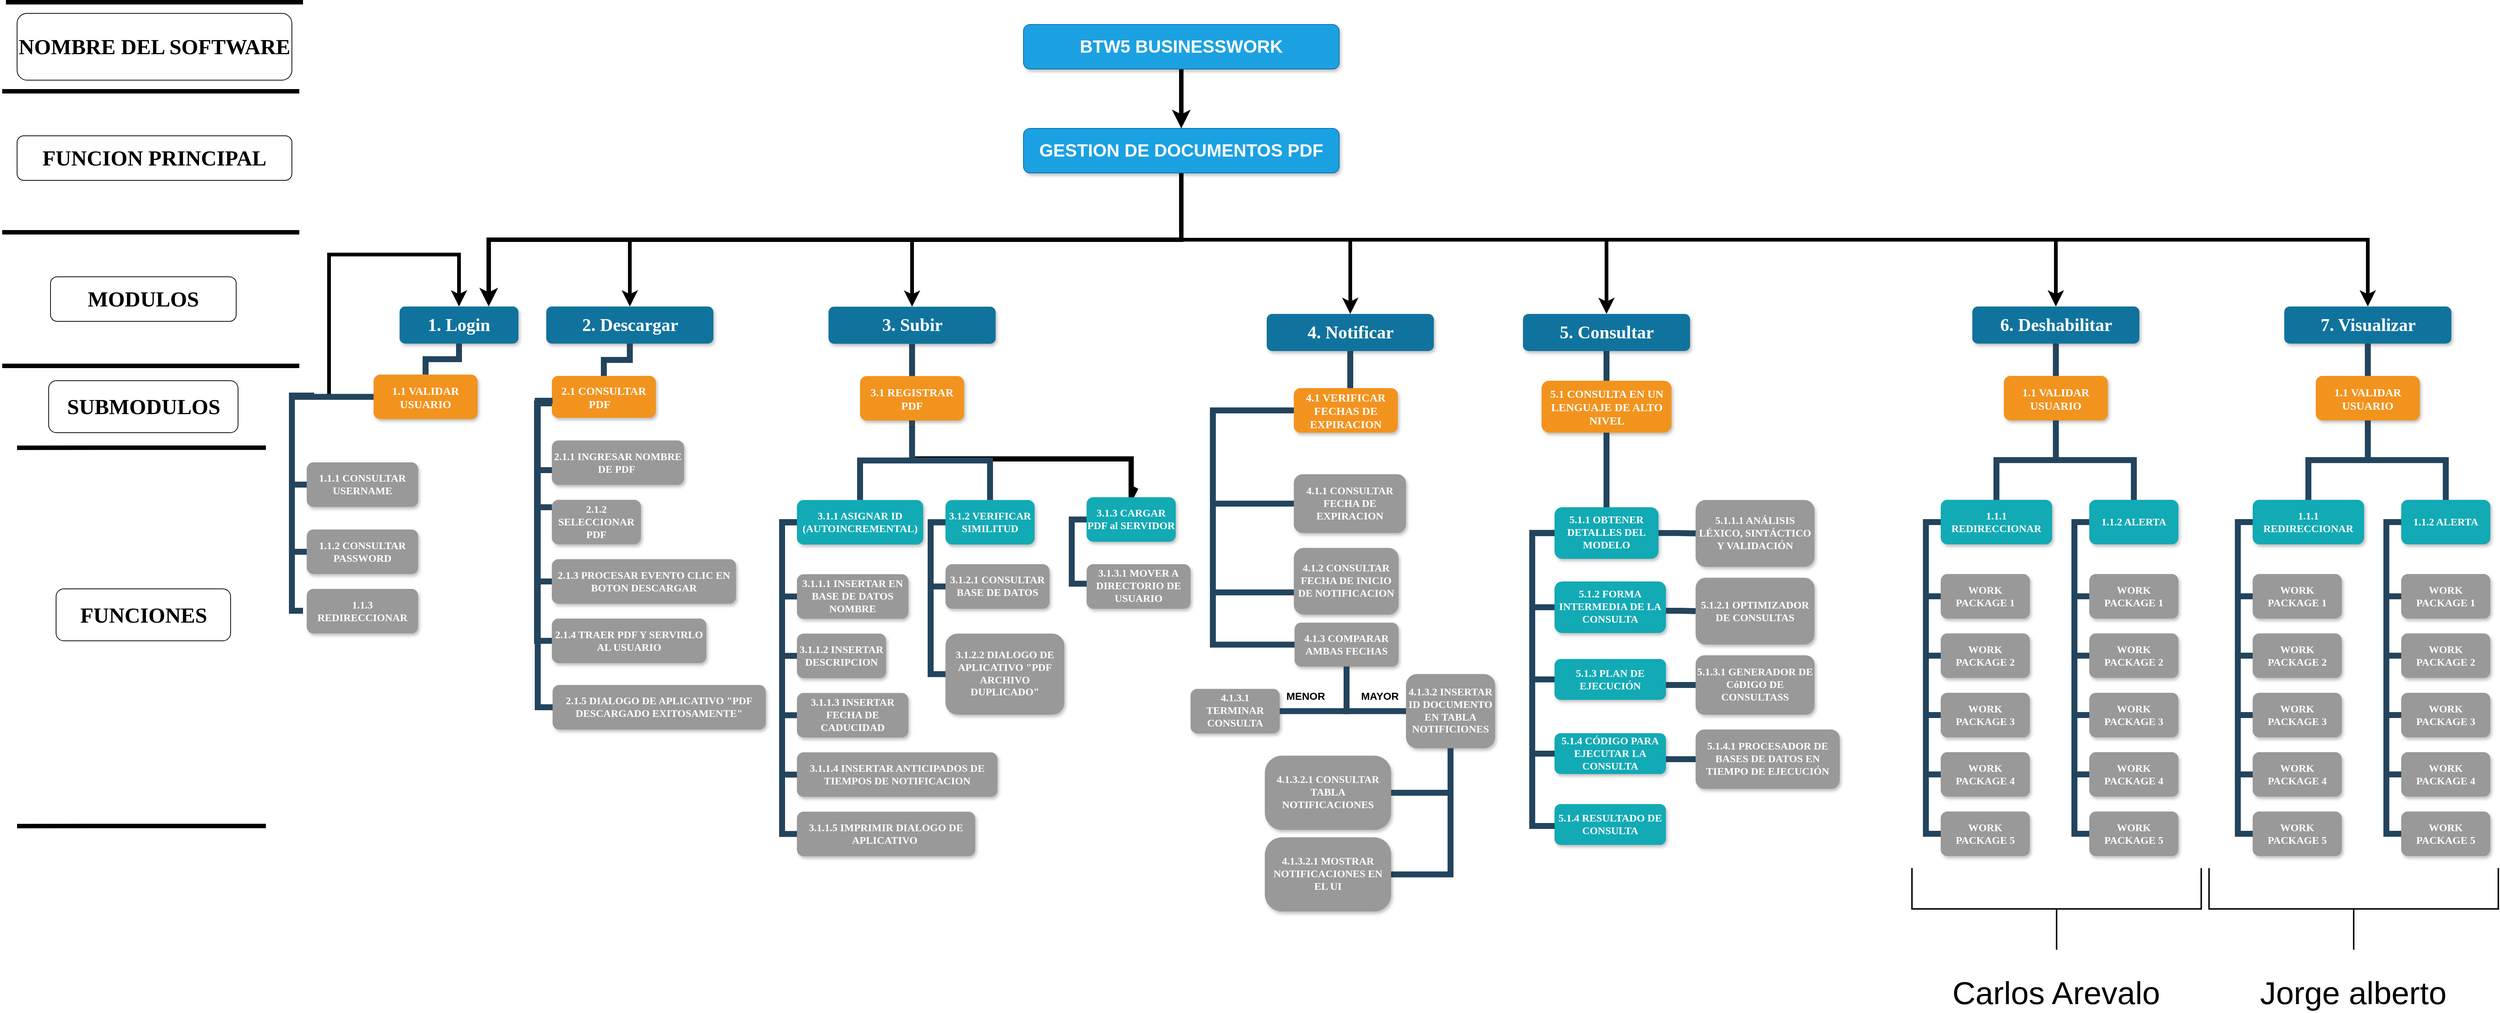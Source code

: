 <mxfile version="13.9.3" type="github">
  <diagram name="Page-1" id="64c3da0e-402f-94eb-ee01-a36477274f13">
    <mxGraphModel dx="4749" dy="3666" grid="1" gridSize="10" guides="1" tooltips="1" connect="1" arrows="1" fold="1" page="1" pageScale="1" pageWidth="1169" pageHeight="826" background="#ffffff" math="0" shadow="0">
      <root>
        <mxCell id="0" />
        <mxCell id="1" parent="0" />
        <mxCell id="2" value="1. Login" style="whiteSpace=wrap;rounded=1;shadow=1;fillColor=#10739E;strokeColor=none;fontColor=#FFFFFF;fontStyle=1;fontSize=24;fontFamily=Verdana;" parent="1" vertex="1">
          <mxGeometry x="565" y="-700" width="160" height="50" as="geometry" />
        </mxCell>
        <mxCell id="E-M19BCUzTmZ8NUMA22a-414" style="edgeStyle=orthogonalEdgeStyle;rounded=0;jumpSize=17;orthogonalLoop=1;jettySize=auto;html=1;exitX=0;exitY=0.5;exitDx=0;exitDy=0;entryX=0.5;entryY=0;entryDx=0;entryDy=0;strokeWidth=5;fontFamily=Verdana;fontSize=14;" parent="1" source="7" target="2" edge="1">
          <mxGeometry relative="1" as="geometry">
            <Array as="points">
              <mxPoint x="470" y="-577" />
              <mxPoint x="470" y="-770" />
              <mxPoint x="645" y="-770" />
            </Array>
          </mxGeometry>
        </mxCell>
        <mxCell id="7" value="1.1 VALIDAR USUARIO" style="whiteSpace=wrap;rounded=1;fillColor=#F2931E;strokeColor=none;shadow=1;fontColor=#FFFFFF;fontStyle=1;fontSize=15;fontFamily=Verdana;" parent="1" vertex="1">
          <mxGeometry x="530" y="-608.25" width="140" height="60" as="geometry" />
        </mxCell>
        <mxCell id="155" value="1.1.1 CONSULTAR USERNAME" style="whiteSpace=wrap;rounded=1;strokeColor=none;shadow=1;fontColor=#FFFFFF;fontStyle=1;fontFamily=Verdana;fontSize=14;fillColor=#999999;" parent="1" vertex="1">
          <mxGeometry x="440" y="-490" width="150" height="60" as="geometry" />
        </mxCell>
        <mxCell id="232" value="" style="edgeStyle=elbowEdgeStyle;elbow=vertical;rounded=0;fontColor=#000000;endArrow=none;endFill=0;strokeWidth=8;strokeColor=#23445D;fontFamily=Verdana;" parent="1" source="2" target="7" edge="1">
          <mxGeometry width="100" height="100" relative="1" as="geometry">
            <mxPoint x="405" y="170" as="sourcePoint" />
            <mxPoint x="505" y="70" as="targetPoint" />
          </mxGeometry>
        </mxCell>
        <mxCell id="E-M19BCUzTmZ8NUMA22a-300" style="edgeStyle=orthogonalEdgeStyle;rounded=0;jumpSize=17;orthogonalLoop=1;jettySize=auto;html=1;exitX=0.5;exitY=1;exitDx=0;exitDy=0;entryX=0.5;entryY=0;entryDx=0;entryDy=0;strokeWidth=5;fontFamily=Verdana;fontSize=14;" parent="1" source="E-M19BCUzTmZ8NUMA22a-234" target="E-M19BCUzTmZ8NUMA22a-272" edge="1">
          <mxGeometry relative="1" as="geometry" />
        </mxCell>
        <mxCell id="E-M19BCUzTmZ8NUMA22a-328" style="edgeStyle=orthogonalEdgeStyle;rounded=0;jumpSize=17;orthogonalLoop=1;jettySize=auto;html=1;exitX=0.5;exitY=1;exitDx=0;exitDy=0;entryX=0.5;entryY=0;entryDx=0;entryDy=0;strokeWidth=5;fontFamily=Verdana;fontSize=14;" parent="1" source="E-M19BCUzTmZ8NUMA22a-234" target="E-M19BCUzTmZ8NUMA22a-301" edge="1">
          <mxGeometry relative="1" as="geometry" />
        </mxCell>
        <mxCell id="E-M19BCUzTmZ8NUMA22a-356" style="edgeStyle=orthogonalEdgeStyle;rounded=0;jumpSize=17;orthogonalLoop=1;jettySize=auto;html=1;exitX=0.5;exitY=1;exitDx=0;exitDy=0;strokeWidth=5;fontFamily=Verdana;fontSize=14;" parent="1" source="E-M19BCUzTmZ8NUMA22a-234" target="E-M19BCUzTmZ8NUMA22a-329" edge="1">
          <mxGeometry relative="1" as="geometry">
            <Array as="points">
              <mxPoint x="1618" y="-790" />
              <mxPoint x="1845" y="-790" />
            </Array>
          </mxGeometry>
        </mxCell>
        <mxCell id="E-M19BCUzTmZ8NUMA22a-384" style="edgeStyle=orthogonalEdgeStyle;rounded=0;jumpSize=17;orthogonalLoop=1;jettySize=auto;html=1;exitX=0.5;exitY=1;exitDx=0;exitDy=0;strokeWidth=5;fontFamily=Verdana;fontSize=14;entryX=0.5;entryY=0;entryDx=0;entryDy=0;" parent="1" source="E-M19BCUzTmZ8NUMA22a-234" target="E-M19BCUzTmZ8NUMA22a-357" edge="1">
          <mxGeometry relative="1" as="geometry">
            <Array as="points">
              <mxPoint x="1618" y="-790" />
              <mxPoint x="2190" y="-790" />
            </Array>
          </mxGeometry>
        </mxCell>
        <mxCell id="E-M19BCUzTmZ8NUMA22a-413" style="edgeStyle=orthogonalEdgeStyle;rounded=0;jumpSize=17;orthogonalLoop=1;jettySize=auto;html=1;exitX=0.5;exitY=1;exitDx=0;exitDy=0;entryX=0.5;entryY=0;entryDx=0;entryDy=0;strokeWidth=5;fontFamily=Verdana;fontSize=14;" parent="1" source="E-M19BCUzTmZ8NUMA22a-234" target="E-M19BCUzTmZ8NUMA22a-386" edge="1">
          <mxGeometry relative="1" as="geometry" />
        </mxCell>
        <mxCell id="E-M19BCUzTmZ8NUMA22a-444" style="edgeStyle=orthogonalEdgeStyle;rounded=0;jumpSize=17;orthogonalLoop=1;jettySize=auto;html=1;exitX=0.5;exitY=1;exitDx=0;exitDy=0;strokeWidth=5;fontFamily=Verdana;fontSize=14;" parent="1" source="E-M19BCUzTmZ8NUMA22a-234" target="E-M19BCUzTmZ8NUMA22a-417" edge="1">
          <mxGeometry relative="1" as="geometry">
            <Array as="points">
              <mxPoint x="1618" y="-790" />
              <mxPoint x="3215" y="-790" />
            </Array>
          </mxGeometry>
        </mxCell>
        <mxCell id="sqdm2ydsF2TvAnO9mzsJ-236" style="edgeStyle=orthogonalEdgeStyle;rounded=0;orthogonalLoop=1;jettySize=auto;html=1;exitX=0.5;exitY=1;exitDx=0;exitDy=0;entryX=0.75;entryY=0;entryDx=0;entryDy=0;strokeWidth=6;" parent="1" source="E-M19BCUzTmZ8NUMA22a-234" target="2" edge="1">
          <mxGeometry relative="1" as="geometry" />
        </mxCell>
        <mxCell id="E-M19BCUzTmZ8NUMA22a-234" value="GESTION DE DOCUMENTOS PDF" style="whiteSpace=wrap;rounded=1;shadow=1;fillColor=#1ba1e2;strokeColor=#006EAF;fontStyle=1;fontSize=24;fontColor=#ffffff;" parent="1" vertex="1">
          <mxGeometry x="1405" y="-940" width="425" height="60" as="geometry" />
        </mxCell>
        <mxCell id="E-M19BCUzTmZ8NUMA22a-272" value="2. Descargar" style="whiteSpace=wrap;rounded=1;shadow=1;fillColor=#10739E;strokeColor=none;fontColor=#FFFFFF;fontStyle=1;fontSize=24;fontFamily=Verdana;" parent="1" vertex="1">
          <mxGeometry x="762.5" y="-700" width="225" height="50" as="geometry" />
        </mxCell>
        <mxCell id="E-M19BCUzTmZ8NUMA22a-273" value="2.1 CONSULTAR PDF   " style="whiteSpace=wrap;rounded=1;fillColor=#F2931E;strokeColor=none;shadow=1;fontColor=#FFFFFF;fontStyle=1;fontSize=15;fontFamily=Verdana;" parent="1" vertex="1">
          <mxGeometry x="770" y="-606.5" width="140" height="56.5" as="geometry" />
        </mxCell>
        <mxCell id="E-M19BCUzTmZ8NUMA22a-277" value="2.1.1 INGRESAR NOMBRE DE PDF " style="whiteSpace=wrap;rounded=1;fillColor=#999999;strokeColor=none;shadow=1;fontColor=#FFFFFF;fontStyle=1;fontFamily=Verdana;fontSize=14;" parent="1" vertex="1">
          <mxGeometry x="770" y="-519.5" width="178" height="60" as="geometry" />
        </mxCell>
        <mxCell id="E-M19BCUzTmZ8NUMA22a-278" value="2.1.2 SELECCIONAR PDF" style="whiteSpace=wrap;rounded=1;fillColor=#999999;strokeColor=none;shadow=1;fontColor=#FFFFFF;fontStyle=1;fontFamily=Verdana;fontSize=14;" parent="1" vertex="1">
          <mxGeometry x="770.0" y="-439.5" width="120" height="60" as="geometry" />
        </mxCell>
        <mxCell id="E-M19BCUzTmZ8NUMA22a-279" value="2.1.3 PROCESAR EVENTO CLIC EN BOTON DESCARGAR" style="whiteSpace=wrap;rounded=1;fillColor=#999999;strokeColor=none;shadow=1;fontColor=#FFFFFF;fontStyle=1;fontFamily=Verdana;fontSize=14;" parent="1" vertex="1">
          <mxGeometry x="770" y="-359.5" width="248" height="60" as="geometry" />
        </mxCell>
        <mxCell id="E-M19BCUzTmZ8NUMA22a-280" value="2.1.4 TRAER PDF Y SERVIRLO AL USUARIO" style="whiteSpace=wrap;rounded=1;fillColor=#999999;strokeColor=none;shadow=1;fontColor=#FFFFFF;fontStyle=1;fontFamily=Verdana;fontSize=14;" parent="1" vertex="1">
          <mxGeometry x="770" y="-279.5" width="208" height="60" as="geometry" />
        </mxCell>
        <mxCell id="E-M19BCUzTmZ8NUMA22a-287" value="" style="edgeStyle=elbowEdgeStyle;elbow=horizontal;rounded=0;fontColor=#000000;endArrow=none;endFill=0;strokeWidth=8;strokeColor=#23445D;fontStyle=1;fontFamily=Verdana;fontSize=14;" parent="1" target="E-M19BCUzTmZ8NUMA22a-277" edge="1">
          <mxGeometry width="100" height="100" relative="1" as="geometry">
            <mxPoint x="770" y="-569.5" as="sourcePoint" />
            <mxPoint x="760.0" y="-389.5" as="targetPoint" />
            <Array as="points">
              <mxPoint x="750" y="-479.5" />
            </Array>
          </mxGeometry>
        </mxCell>
        <mxCell id="E-M19BCUzTmZ8NUMA22a-288" value="" style="edgeStyle=elbowEdgeStyle;elbow=horizontal;rounded=0;fontColor=#000000;endArrow=none;endFill=0;strokeWidth=8;strokeColor=#23445D;fontStyle=1;fontFamily=Verdana;fontSize=14;" parent="1" target="E-M19BCUzTmZ8NUMA22a-280" edge="1">
          <mxGeometry width="100" height="100" relative="1" as="geometry">
            <mxPoint x="770" y="-569.5" as="sourcePoint" />
            <mxPoint x="760" y="-149.5" as="targetPoint" />
            <Array as="points">
              <mxPoint x="750" y="-349.5" />
            </Array>
          </mxGeometry>
        </mxCell>
        <mxCell id="E-M19BCUzTmZ8NUMA22a-289" value="" style="edgeStyle=elbowEdgeStyle;elbow=horizontal;rounded=0;fontColor=#000000;endArrow=none;endFill=0;strokeWidth=8;strokeColor=#23445D;fontStyle=1;fontFamily=Verdana;fontSize=14;" parent="1" target="E-M19BCUzTmZ8NUMA22a-279" edge="1">
          <mxGeometry width="100" height="100" relative="1" as="geometry">
            <mxPoint x="770" y="-569.5" as="sourcePoint" />
            <mxPoint x="760" y="-229.5" as="targetPoint" />
            <Array as="points">
              <mxPoint x="750" y="-399.5" />
            </Array>
          </mxGeometry>
        </mxCell>
        <mxCell id="E-M19BCUzTmZ8NUMA22a-290" value="" style="edgeStyle=elbowEdgeStyle;elbow=horizontal;rounded=0;fontColor=#000000;endArrow=none;endFill=0;strokeWidth=8;strokeColor=#23445D;fontStyle=1;fontFamily=Verdana;fontSize=14;" parent="1" target="E-M19BCUzTmZ8NUMA22a-278" edge="1">
          <mxGeometry width="100" height="100" relative="1" as="geometry">
            <mxPoint x="770" y="-569.5" as="sourcePoint" />
            <mxPoint x="760.0" y="-309.5" as="targetPoint" />
            <Array as="points">
              <mxPoint x="750" y="-429.5" />
            </Array>
          </mxGeometry>
        </mxCell>
        <mxCell id="E-M19BCUzTmZ8NUMA22a-298" value="" style="edgeStyle=elbowEdgeStyle;elbow=vertical;rounded=0;fontColor=#000000;endArrow=none;endFill=0;strokeWidth=8;strokeColor=#23445D;fontFamily=Verdana;" parent="1" source="E-M19BCUzTmZ8NUMA22a-272" target="E-M19BCUzTmZ8NUMA22a-273" edge="1">
          <mxGeometry width="100" height="100" relative="1" as="geometry">
            <mxPoint x="650" y="170" as="sourcePoint" />
            <mxPoint x="750" y="70" as="targetPoint" />
          </mxGeometry>
        </mxCell>
        <mxCell id="E-M19BCUzTmZ8NUMA22a-301" value="3. Subir" style="whiteSpace=wrap;rounded=1;shadow=1;fillColor=#10739E;strokeColor=none;fontColor=#FFFFFF;fontStyle=1;fontSize=24;fontFamily=Verdana;" parent="1" vertex="1">
          <mxGeometry x="1142.5" y="-699.75" width="225" height="50" as="geometry" />
        </mxCell>
        <mxCell id="sqdm2ydsF2TvAnO9mzsJ-252" style="edgeStyle=orthogonalEdgeStyle;rounded=0;orthogonalLoop=1;jettySize=auto;html=1;exitX=0.5;exitY=1;exitDx=0;exitDy=0;entryX=0.5;entryY=0;entryDx=0;entryDy=0;strokeWidth=7;fontFamily=Tahoma;fontSize=29;endArrow=openAsync;endFill=0;" parent="1" source="E-M19BCUzTmZ8NUMA22a-302" target="sqdm2ydsF2TvAnO9mzsJ-251" edge="1">
          <mxGeometry relative="1" as="geometry" />
        </mxCell>
        <mxCell id="E-M19BCUzTmZ8NUMA22a-302" value="3.1 REGISTRAR PDF" style="whiteSpace=wrap;rounded=1;fillColor=#F2931E;strokeColor=none;shadow=1;fontColor=#FFFFFF;fontStyle=1;fontSize=15;fontFamily=Verdana;" parent="1" vertex="1">
          <mxGeometry x="1185" y="-606.25" width="140" height="60" as="geometry" />
        </mxCell>
        <mxCell id="E-M19BCUzTmZ8NUMA22a-303" value="3.1.1 ASIGNAR ID (AUTOINCREMENTAL)" style="whiteSpace=wrap;rounded=1;fillColor=#12AAB5;strokeColor=none;shadow=1;fontColor=#FFFFFF;fontStyle=1;fontFamily=Verdana;fontSize=14;" parent="1" vertex="1">
          <mxGeometry x="1100" y="-439.25" width="170" height="60" as="geometry" />
        </mxCell>
        <mxCell id="sqdm2ydsF2TvAnO9mzsJ-234" value="" style="edgeStyle=orthogonalEdgeStyle;rounded=0;orthogonalLoop=1;jettySize=auto;html=1;" parent="1" source="E-M19BCUzTmZ8NUMA22a-304" target="E-M19BCUzTmZ8NUMA22a-302" edge="1">
          <mxGeometry relative="1" as="geometry" />
        </mxCell>
        <mxCell id="E-M19BCUzTmZ8NUMA22a-304" value="3.1.2 VERIFICAR SIMILITUD" style="whiteSpace=wrap;rounded=1;fillColor=#12AAB5;strokeColor=none;shadow=1;fontColor=#FFFFFF;fontStyle=1;fontFamily=Verdana;fontSize=14;" parent="1" vertex="1">
          <mxGeometry x="1300.0" y="-439.25" width="120" height="60" as="geometry" />
        </mxCell>
        <mxCell id="E-M19BCUzTmZ8NUMA22a-305" value="3.1.1.1 INSERTAR EN BASE DE DATOS NOMBRE" style="whiteSpace=wrap;rounded=1;fillColor=#999999;strokeColor=none;shadow=1;fontColor=#FFFFFF;fontStyle=1;fontFamily=Verdana;fontSize=14;" parent="1" vertex="1">
          <mxGeometry x="1100" y="-339.25" width="150" height="60" as="geometry" />
        </mxCell>
        <mxCell id="E-M19BCUzTmZ8NUMA22a-306" value="3.1.1.2 INSERTAR DESCRIPCION" style="whiteSpace=wrap;rounded=1;fillColor=#999999;strokeColor=none;shadow=1;fontColor=#FFFFFF;fontStyle=1;fontFamily=Verdana;fontSize=14;" parent="1" vertex="1">
          <mxGeometry x="1100" y="-259.25" width="120" height="60" as="geometry" />
        </mxCell>
        <mxCell id="E-M19BCUzTmZ8NUMA22a-307" value="3.1.1.3 INSERTAR FECHA DE CADUCIDAD" style="whiteSpace=wrap;rounded=1;fillColor=#999999;strokeColor=none;shadow=1;fontColor=#FFFFFF;fontStyle=1;fontFamily=Verdana;fontSize=14;" parent="1" vertex="1">
          <mxGeometry x="1100" y="-179.25" width="150" height="60" as="geometry" />
        </mxCell>
        <mxCell id="E-M19BCUzTmZ8NUMA22a-308" value="3.1.1.4 INSERTAR ANTICIPADOS DE TIEMPOS DE NOTIFICACION" style="whiteSpace=wrap;rounded=1;fillColor=#999999;strokeColor=none;shadow=1;fontColor=#FFFFFF;fontStyle=1;fontFamily=Verdana;fontSize=14;" parent="1" vertex="1">
          <mxGeometry x="1100" y="-99.25" width="270" height="60" as="geometry" />
        </mxCell>
        <mxCell id="E-M19BCUzTmZ8NUMA22a-309" value="3.1.1.5 IMPRIMIR DIALOGO DE APLICATIVO " style="whiteSpace=wrap;rounded=1;fillColor=#999999;strokeColor=none;shadow=1;fontColor=#FFFFFF;fontStyle=1;fontFamily=Verdana;fontSize=14;" parent="1" vertex="1">
          <mxGeometry x="1100" y="-19.25" width="240" height="60" as="geometry" />
        </mxCell>
        <mxCell id="E-M19BCUzTmZ8NUMA22a-310" value="3.1.2.1 CONSULTAR BASE DE DATOS" style="whiteSpace=wrap;rounded=1;fillColor=#999999;strokeColor=none;shadow=1;fontColor=#FFFFFF;fontStyle=1;fontFamily=Verdana;fontSize=14;" parent="1" vertex="1">
          <mxGeometry x="1300" y="-352.75" width="140" height="60" as="geometry" />
        </mxCell>
        <mxCell id="E-M19BCUzTmZ8NUMA22a-311" value="3.1.2.2 DIALOGO DE APLICATIVO &quot;PDF ARCHIVO DUPLICADO&quot;" style="whiteSpace=wrap;rounded=1;fillColor=#999999;strokeColor=none;shadow=1;fontColor=#FFFFFF;fontStyle=1;fontFamily=Verdana;fontSize=14;" parent="1" vertex="1">
          <mxGeometry x="1300" y="-259.25" width="160" height="109.25" as="geometry" />
        </mxCell>
        <mxCell id="E-M19BCUzTmZ8NUMA22a-315" value="" style="edgeStyle=elbowEdgeStyle;elbow=horizontal;rounded=0;fontColor=#000000;endArrow=none;endFill=0;strokeWidth=8;strokeColor=#23445D;fontStyle=1;fontFamily=Verdana;fontSize=14;" parent="1" source="E-M19BCUzTmZ8NUMA22a-303" target="E-M19BCUzTmZ8NUMA22a-305" edge="1">
          <mxGeometry width="100" height="100" relative="1" as="geometry">
            <mxPoint x="1080" y="-409.25" as="sourcePoint" />
            <mxPoint x="1090.0" y="-309.25" as="targetPoint" />
            <Array as="points">
              <mxPoint x="1080" y="-359.25" />
            </Array>
          </mxGeometry>
        </mxCell>
        <mxCell id="E-M19BCUzTmZ8NUMA22a-316" value="" style="edgeStyle=elbowEdgeStyle;elbow=horizontal;rounded=0;fontColor=#000000;endArrow=none;endFill=0;strokeWidth=8;strokeColor=#23445D;fontStyle=1;fontFamily=Verdana;fontSize=14;" parent="1" source="E-M19BCUzTmZ8NUMA22a-303" target="E-M19BCUzTmZ8NUMA22a-306" edge="1">
          <mxGeometry width="100" height="100" relative="1" as="geometry">
            <mxPoint x="1090" y="-409.25" as="sourcePoint" />
            <mxPoint x="1090.0" y="-229.25" as="targetPoint" />
            <Array as="points">
              <mxPoint x="1080" y="-319.25" />
            </Array>
          </mxGeometry>
        </mxCell>
        <mxCell id="E-M19BCUzTmZ8NUMA22a-317" value="" style="edgeStyle=elbowEdgeStyle;elbow=horizontal;rounded=0;fontColor=#000000;endArrow=none;endFill=0;strokeWidth=8;strokeColor=#23445D;fontStyle=1;fontFamily=Verdana;fontSize=14;" parent="1" source="E-M19BCUzTmZ8NUMA22a-303" target="E-M19BCUzTmZ8NUMA22a-309" edge="1">
          <mxGeometry width="100" height="100" relative="1" as="geometry">
            <mxPoint x="1090" y="-409.25" as="sourcePoint" />
            <mxPoint x="1090" y="10.75" as="targetPoint" />
            <Array as="points">
              <mxPoint x="1080" y="-189.25" />
            </Array>
          </mxGeometry>
        </mxCell>
        <mxCell id="E-M19BCUzTmZ8NUMA22a-318" value="" style="edgeStyle=elbowEdgeStyle;elbow=horizontal;rounded=0;fontColor=#000000;endArrow=none;endFill=0;strokeWidth=8;strokeColor=#23445D;fontStyle=1;fontFamily=Verdana;fontSize=14;" parent="1" source="E-M19BCUzTmZ8NUMA22a-303" target="E-M19BCUzTmZ8NUMA22a-308" edge="1">
          <mxGeometry width="100" height="100" relative="1" as="geometry">
            <mxPoint x="1090" y="-409.25" as="sourcePoint" />
            <mxPoint x="1090" y="-69.25" as="targetPoint" />
            <Array as="points">
              <mxPoint x="1080" y="-239.25" />
            </Array>
          </mxGeometry>
        </mxCell>
        <mxCell id="E-M19BCUzTmZ8NUMA22a-319" value="" style="edgeStyle=elbowEdgeStyle;elbow=horizontal;rounded=0;fontColor=#000000;endArrow=none;endFill=0;strokeWidth=8;strokeColor=#23445D;fontStyle=1;fontFamily=Verdana;fontSize=14;" parent="1" source="E-M19BCUzTmZ8NUMA22a-303" target="E-M19BCUzTmZ8NUMA22a-307" edge="1">
          <mxGeometry width="100" height="100" relative="1" as="geometry">
            <mxPoint x="1090" y="-409.25" as="sourcePoint" />
            <mxPoint x="1090.0" y="-149.25" as="targetPoint" />
            <Array as="points">
              <mxPoint x="1080" y="-269.25" />
            </Array>
          </mxGeometry>
        </mxCell>
        <mxCell id="E-M19BCUzTmZ8NUMA22a-320" value="" style="edgeStyle=elbowEdgeStyle;elbow=horizontal;rounded=0;fontColor=#000000;endArrow=none;endFill=0;strokeWidth=8;strokeColor=#23445D;fontStyle=1;fontFamily=Verdana;fontSize=14;" parent="1" source="E-M19BCUzTmZ8NUMA22a-304" target="E-M19BCUzTmZ8NUMA22a-310" edge="1">
          <mxGeometry width="100" height="100" relative="1" as="geometry">
            <mxPoint x="1270" y="-409.25" as="sourcePoint" />
            <mxPoint x="1280.0" y="-309.25" as="targetPoint" />
            <Array as="points">
              <mxPoint x="1280" y="-359.25" />
            </Array>
          </mxGeometry>
        </mxCell>
        <mxCell id="E-M19BCUzTmZ8NUMA22a-321" value="" style="edgeStyle=elbowEdgeStyle;elbow=horizontal;rounded=0;fontColor=#000000;endArrow=none;endFill=0;strokeWidth=8;strokeColor=#23445D;fontStyle=1;fontFamily=Verdana;fontSize=14;" parent="1" source="E-M19BCUzTmZ8NUMA22a-304" target="E-M19BCUzTmZ8NUMA22a-311" edge="1">
          <mxGeometry width="100" height="100" relative="1" as="geometry">
            <mxPoint x="1280" y="-409.25" as="sourcePoint" />
            <mxPoint x="1280.0" y="-229.25" as="targetPoint" />
            <Array as="points">
              <mxPoint x="1280" y="-319.25" />
            </Array>
          </mxGeometry>
        </mxCell>
        <mxCell id="E-M19BCUzTmZ8NUMA22a-325" value="" style="edgeStyle=elbowEdgeStyle;elbow=vertical;rounded=0;fontColor=#000000;endArrow=none;endFill=0;strokeWidth=8;strokeColor=#23445D;fontStyle=1;fontFamily=Verdana;" parent="1" source="E-M19BCUzTmZ8NUMA22a-302" target="E-M19BCUzTmZ8NUMA22a-303" edge="1">
          <mxGeometry width="100" height="100" relative="1" as="geometry">
            <mxPoint x="1925" y="93.75" as="sourcePoint" />
            <mxPoint x="1825" y="-16.25" as="targetPoint" />
          </mxGeometry>
        </mxCell>
        <mxCell id="E-M19BCUzTmZ8NUMA22a-326" value="" style="edgeStyle=elbowEdgeStyle;elbow=vertical;rounded=0;fontColor=#000000;endArrow=none;endFill=0;strokeWidth=8;strokeColor=#23445D;fontStyle=1;fontFamily=Verdana;" parent="1" source="E-M19BCUzTmZ8NUMA22a-302" target="E-M19BCUzTmZ8NUMA22a-304" edge="1">
          <mxGeometry width="100" height="100" relative="1" as="geometry">
            <mxPoint x="2015" y="83.75" as="sourcePoint" />
            <mxPoint x="2115" y="-16.25" as="targetPoint" />
          </mxGeometry>
        </mxCell>
        <mxCell id="E-M19BCUzTmZ8NUMA22a-327" value="" style="edgeStyle=elbowEdgeStyle;elbow=vertical;rounded=0;fontColor=#000000;endArrow=none;endFill=0;strokeWidth=8;strokeColor=#23445D;fontFamily=Verdana;" parent="1" source="E-M19BCUzTmZ8NUMA22a-301" target="E-M19BCUzTmZ8NUMA22a-302" edge="1">
          <mxGeometry width="100" height="100" relative="1" as="geometry">
            <mxPoint x="1030" y="170.25" as="sourcePoint" />
            <mxPoint x="1130" y="70.25" as="targetPoint" />
          </mxGeometry>
        </mxCell>
        <mxCell id="E-M19BCUzTmZ8NUMA22a-329" value="4. Notificar" style="whiteSpace=wrap;rounded=1;shadow=1;fillColor=#10739E;strokeColor=none;fontColor=#FFFFFF;fontStyle=1;fontSize=24;fontFamily=Verdana;" parent="1" vertex="1">
          <mxGeometry x="1732.5" y="-690" width="225" height="50" as="geometry" />
        </mxCell>
        <mxCell id="E-M19BCUzTmZ8NUMA22a-357" value="5. Consultar" style="whiteSpace=wrap;rounded=1;shadow=1;fillColor=#10739E;strokeColor=none;fontColor=#FFFFFF;fontStyle=1;fontSize=24;fontFamily=Verdana;" parent="1" vertex="1">
          <mxGeometry x="2077.5" y="-690" width="225" height="50" as="geometry" />
        </mxCell>
        <mxCell id="E-M19BCUzTmZ8NUMA22a-358" value="5.1 CONSULTA EN UN LENGUAJE DE ALTO NIVEL" style="whiteSpace=wrap;rounded=1;fillColor=#F2931E;strokeColor=none;shadow=1;fontColor=#FFFFFF;fontStyle=1;fontSize=15;fontFamily=Verdana;" parent="1" vertex="1">
          <mxGeometry x="2102.5" y="-600" width="175" height="70" as="geometry" />
        </mxCell>
        <mxCell id="E-M19BCUzTmZ8NUMA22a-359" value="5.1.1 OBTENER DETALLES DEL MODELO" style="whiteSpace=wrap;rounded=1;fillColor=#12AAB5;strokeColor=none;shadow=1;fontColor=#FFFFFF;fontStyle=1;fontFamily=Verdana;fontSize=14;" parent="1" vertex="1">
          <mxGeometry x="2120" y="-429.5" width="140" height="69.5" as="geometry" />
        </mxCell>
        <mxCell id="E-M19BCUzTmZ8NUMA22a-360" value="5.1.2 FORMA INTERMEDIA DE LA CONSULTA" style="whiteSpace=wrap;rounded=1;fillColor=#12AAB5;strokeColor=none;shadow=1;fontColor=#FFFFFF;fontStyle=1;fontFamily=Verdana;fontSize=14;" parent="1" vertex="1">
          <mxGeometry x="2120" y="-329.5" width="150" height="69.5" as="geometry" />
        </mxCell>
        <mxCell id="E-M19BCUzTmZ8NUMA22a-361" value="5.1.1.1 ANÁLISIS LÉXICO, SINTÁCTICO Y VALIDACIÓN" style="whiteSpace=wrap;rounded=1;fillColor=#999999;strokeColor=none;shadow=1;fontColor=#FFFFFF;fontStyle=1;fontFamily=Verdana;fontSize=14;" parent="1" vertex="1">
          <mxGeometry x="2310" y="-439.25" width="160" height="90" as="geometry" />
        </mxCell>
        <mxCell id="E-M19BCUzTmZ8NUMA22a-372" value="" style="edgeStyle=elbowEdgeStyle;elbow=horizontal;rounded=0;fontColor=#000000;endArrow=none;endFill=0;strokeWidth=8;strokeColor=#23445D;fontStyle=1;fontFamily=Verdana;fontSize=14;entryX=0;entryY=0.5;entryDx=0;entryDy=0;" parent="1" source="E-M19BCUzTmZ8NUMA22a-359" target="E-M19BCUzTmZ8NUMA22a-360" edge="1">
          <mxGeometry width="100" height="100" relative="1" as="geometry">
            <mxPoint x="2100" y="-399.5" as="sourcePoint" />
            <mxPoint x="2110" y="-219.5" as="targetPoint" />
            <Array as="points">
              <mxPoint x="2090" y="-309.5" />
            </Array>
          </mxGeometry>
        </mxCell>
        <mxCell id="E-M19BCUzTmZ8NUMA22a-373" value="" style="edgeStyle=elbowEdgeStyle;elbow=horizontal;rounded=0;fontColor=#000000;endArrow=none;endFill=0;strokeWidth=8;strokeColor=#23445D;fontStyle=1;fontFamily=Verdana;fontSize=14;" parent="1" source="E-M19BCUzTmZ8NUMA22a-359" edge="1">
          <mxGeometry width="100" height="100" relative="1" as="geometry">
            <mxPoint x="2100" y="-399.5" as="sourcePoint" />
            <mxPoint x="2120" as="targetPoint" />
            <Array as="points">
              <mxPoint x="2090" y="-179.5" />
            </Array>
          </mxGeometry>
        </mxCell>
        <mxCell id="E-M19BCUzTmZ8NUMA22a-374" value="" style="edgeStyle=elbowEdgeStyle;elbow=horizontal;rounded=0;fontColor=#000000;endArrow=none;endFill=0;strokeWidth=8;strokeColor=#23445D;fontStyle=1;fontFamily=Verdana;fontSize=14;entryX=0;entryY=0.5;entryDx=0;entryDy=0;" parent="1" source="E-M19BCUzTmZ8NUMA22a-359" edge="1" target="BTncwBbobFxB5JIf2_1C-247">
          <mxGeometry width="100" height="100" relative="1" as="geometry">
            <mxPoint x="2100" y="-399.5" as="sourcePoint" />
            <mxPoint x="2110" y="-59.5" as="targetPoint" />
            <Array as="points">
              <mxPoint x="2090" y="-229.5" />
            </Array>
          </mxGeometry>
        </mxCell>
        <mxCell id="E-M19BCUzTmZ8NUMA22a-375" value="" style="edgeStyle=elbowEdgeStyle;elbow=horizontal;rounded=0;fontColor=#000000;endArrow=none;endFill=0;strokeWidth=8;strokeColor=#23445D;fontStyle=1;fontFamily=Verdana;fontSize=14;entryX=0;entryY=0.5;entryDx=0;entryDy=0;" parent="1" source="E-M19BCUzTmZ8NUMA22a-359" target="BTncwBbobFxB5JIf2_1C-244" edge="1">
          <mxGeometry width="100" height="100" relative="1" as="geometry">
            <mxPoint x="2100" y="-399.5" as="sourcePoint" />
            <mxPoint x="2110" y="-139.5" as="targetPoint" />
            <Array as="points">
              <mxPoint x="2090" y="-259.5" />
            </Array>
          </mxGeometry>
        </mxCell>
        <mxCell id="E-M19BCUzTmZ8NUMA22a-381" value="" style="edgeStyle=elbowEdgeStyle;elbow=vertical;rounded=0;fontColor=#000000;endArrow=none;endFill=0;strokeWidth=8;strokeColor=#23445D;fontStyle=1;fontFamily=Verdana;" parent="1" source="E-M19BCUzTmZ8NUMA22a-358" target="E-M19BCUzTmZ8NUMA22a-359" edge="1">
          <mxGeometry width="100" height="100" relative="1" as="geometry">
            <mxPoint x="2935" y="103.5" as="sourcePoint" />
            <mxPoint x="2835" y="-6.5" as="targetPoint" />
          </mxGeometry>
        </mxCell>
        <mxCell id="E-M19BCUzTmZ8NUMA22a-383" value="" style="edgeStyle=elbowEdgeStyle;elbow=vertical;rounded=0;fontColor=#000000;endArrow=none;endFill=0;strokeWidth=8;strokeColor=#23445D;fontFamily=Verdana;" parent="1" source="E-M19BCUzTmZ8NUMA22a-357" target="E-M19BCUzTmZ8NUMA22a-358" edge="1">
          <mxGeometry width="100" height="100" relative="1" as="geometry">
            <mxPoint x="1965" y="180" as="sourcePoint" />
            <mxPoint x="2065" y="80" as="targetPoint" />
          </mxGeometry>
        </mxCell>
        <mxCell id="E-M19BCUzTmZ8NUMA22a-386" value="6. Deshabilitar" style="whiteSpace=wrap;rounded=1;shadow=1;fillColor=#10739E;strokeColor=none;fontColor=#FFFFFF;fontStyle=1;fontSize=24;fontFamily=Verdana;" parent="1" vertex="1">
          <mxGeometry x="2682.5" y="-700" width="225" height="50" as="geometry" />
        </mxCell>
        <mxCell id="E-M19BCUzTmZ8NUMA22a-387" value="1.1 VALIDAR USUARIO" style="whiteSpace=wrap;rounded=1;fillColor=#F2931E;strokeColor=none;shadow=1;fontColor=#FFFFFF;fontStyle=1;fontSize=15;fontFamily=Verdana;" parent="1" vertex="1">
          <mxGeometry x="2725" y="-606.5" width="140" height="60" as="geometry" />
        </mxCell>
        <mxCell id="E-M19BCUzTmZ8NUMA22a-388" value="1.1.1 REDIRECCIONAR" style="whiteSpace=wrap;rounded=1;fillColor=#12AAB5;strokeColor=none;shadow=1;fontColor=#FFFFFF;fontStyle=1;fontFamily=Verdana;fontSize=14;" parent="1" vertex="1">
          <mxGeometry x="2640" y="-439.5" width="150" height="60" as="geometry" />
        </mxCell>
        <mxCell id="E-M19BCUzTmZ8NUMA22a-389" value="1.1.2 ALERTA" style="whiteSpace=wrap;rounded=1;fillColor=#12AAB5;strokeColor=none;shadow=1;fontColor=#FFFFFF;fontStyle=1;fontFamily=Verdana;fontSize=14;" parent="1" vertex="1">
          <mxGeometry x="2840" y="-439.5" width="120" height="60" as="geometry" />
        </mxCell>
        <mxCell id="E-M19BCUzTmZ8NUMA22a-390" value="WORK&#xa;PACKAGE 1" style="whiteSpace=wrap;rounded=1;fillColor=#999999;strokeColor=none;shadow=1;fontColor=#FFFFFF;fontStyle=1;fontFamily=Verdana;fontSize=14;" parent="1" vertex="1">
          <mxGeometry x="2640" y="-339.5" width="120" height="60" as="geometry" />
        </mxCell>
        <mxCell id="E-M19BCUzTmZ8NUMA22a-391" value="WORK&#xa;PACKAGE 2" style="whiteSpace=wrap;rounded=1;fillColor=#999999;strokeColor=none;shadow=1;fontColor=#FFFFFF;fontStyle=1;fontFamily=Verdana;fontSize=14;" parent="1" vertex="1">
          <mxGeometry x="2640" y="-259.5" width="120" height="60" as="geometry" />
        </mxCell>
        <mxCell id="E-M19BCUzTmZ8NUMA22a-392" value="WORK&#xa;PACKAGE 3" style="whiteSpace=wrap;rounded=1;fillColor=#999999;strokeColor=none;shadow=1;fontColor=#FFFFFF;fontStyle=1;fontFamily=Verdana;fontSize=14;" parent="1" vertex="1">
          <mxGeometry x="2640" y="-179.5" width="120" height="60" as="geometry" />
        </mxCell>
        <mxCell id="E-M19BCUzTmZ8NUMA22a-393" value="WORK&#xa;PACKAGE 4" style="whiteSpace=wrap;rounded=1;fillColor=#999999;strokeColor=none;shadow=1;fontColor=#FFFFFF;fontStyle=1;fontFamily=Verdana;fontSize=14;" parent="1" vertex="1">
          <mxGeometry x="2640" y="-99.5" width="120" height="60" as="geometry" />
        </mxCell>
        <mxCell id="E-M19BCUzTmZ8NUMA22a-394" value="WORK&#xa;PACKAGE 5" style="whiteSpace=wrap;rounded=1;fillColor=#999999;strokeColor=none;shadow=1;fontColor=#FFFFFF;fontStyle=1;fontFamily=Verdana;fontSize=14;" parent="1" vertex="1">
          <mxGeometry x="2640" y="-19.5" width="120" height="60" as="geometry" />
        </mxCell>
        <mxCell id="E-M19BCUzTmZ8NUMA22a-395" value="WORK&#xa;PACKAGE 1" style="whiteSpace=wrap;rounded=1;fillColor=#999999;strokeColor=none;shadow=1;fontColor=#FFFFFF;fontStyle=1;fontFamily=Verdana;fontSize=14;" parent="1" vertex="1">
          <mxGeometry x="2840" y="-339.5" width="120" height="60" as="geometry" />
        </mxCell>
        <mxCell id="E-M19BCUzTmZ8NUMA22a-396" value="WORK&#xa;PACKAGE 2" style="whiteSpace=wrap;rounded=1;fillColor=#999999;strokeColor=none;shadow=1;fontColor=#FFFFFF;fontStyle=1;fontFamily=Verdana;fontSize=14;" parent="1" vertex="1">
          <mxGeometry x="2840.0" y="-259.5" width="120" height="60" as="geometry" />
        </mxCell>
        <mxCell id="E-M19BCUzTmZ8NUMA22a-397" value="WORK&#xa;PACKAGE 3" style="whiteSpace=wrap;rounded=1;fillColor=#999999;strokeColor=none;shadow=1;fontColor=#FFFFFF;fontStyle=1;fontFamily=Verdana;fontSize=14;" parent="1" vertex="1">
          <mxGeometry x="2840.0" y="-179.5" width="120" height="60" as="geometry" />
        </mxCell>
        <mxCell id="E-M19BCUzTmZ8NUMA22a-398" value="WORK&#xa;PACKAGE 4" style="whiteSpace=wrap;rounded=1;fillColor=#999999;strokeColor=none;shadow=1;fontColor=#FFFFFF;fontStyle=1;fontFamily=Verdana;fontSize=14;" parent="1" vertex="1">
          <mxGeometry x="2840.0" y="-99.5" width="120" height="60" as="geometry" />
        </mxCell>
        <mxCell id="E-M19BCUzTmZ8NUMA22a-399" value="WORK&#xa;PACKAGE 5" style="whiteSpace=wrap;rounded=1;fillColor=#999999;strokeColor=none;shadow=1;fontColor=#FFFFFF;fontStyle=1;fontFamily=Verdana;fontSize=14;" parent="1" vertex="1">
          <mxGeometry x="2840" y="-19.5" width="120" height="60" as="geometry" />
        </mxCell>
        <mxCell id="E-M19BCUzTmZ8NUMA22a-400" value="" style="edgeStyle=elbowEdgeStyle;elbow=horizontal;rounded=0;fontColor=#000000;endArrow=none;endFill=0;strokeWidth=8;strokeColor=#23445D;fontStyle=1;fontFamily=Verdana;fontSize=14;" parent="1" source="E-M19BCUzTmZ8NUMA22a-388" target="E-M19BCUzTmZ8NUMA22a-390" edge="1">
          <mxGeometry width="100" height="100" relative="1" as="geometry">
            <mxPoint x="2620" y="-409.5" as="sourcePoint" />
            <mxPoint x="2630.0" y="-309.5" as="targetPoint" />
            <Array as="points">
              <mxPoint x="2620" y="-359.5" />
            </Array>
          </mxGeometry>
        </mxCell>
        <mxCell id="E-M19BCUzTmZ8NUMA22a-401" value="" style="edgeStyle=elbowEdgeStyle;elbow=horizontal;rounded=0;fontColor=#000000;endArrow=none;endFill=0;strokeWidth=8;strokeColor=#23445D;fontStyle=1;fontFamily=Verdana;fontSize=14;" parent="1" source="E-M19BCUzTmZ8NUMA22a-388" target="E-M19BCUzTmZ8NUMA22a-391" edge="1">
          <mxGeometry width="100" height="100" relative="1" as="geometry">
            <mxPoint x="2630" y="-409.5" as="sourcePoint" />
            <mxPoint x="2630" y="-229.5" as="targetPoint" />
            <Array as="points">
              <mxPoint x="2620" y="-319.5" />
            </Array>
          </mxGeometry>
        </mxCell>
        <mxCell id="E-M19BCUzTmZ8NUMA22a-402" value="" style="edgeStyle=elbowEdgeStyle;elbow=horizontal;rounded=0;fontColor=#000000;endArrow=none;endFill=0;strokeWidth=8;strokeColor=#23445D;fontStyle=1;fontFamily=Verdana;fontSize=14;" parent="1" source="E-M19BCUzTmZ8NUMA22a-388" target="E-M19BCUzTmZ8NUMA22a-394" edge="1">
          <mxGeometry width="100" height="100" relative="1" as="geometry">
            <mxPoint x="2630" y="-409.5" as="sourcePoint" />
            <mxPoint x="2630" y="10.5" as="targetPoint" />
            <Array as="points">
              <mxPoint x="2620" y="-189.5" />
            </Array>
          </mxGeometry>
        </mxCell>
        <mxCell id="E-M19BCUzTmZ8NUMA22a-403" value="" style="edgeStyle=elbowEdgeStyle;elbow=horizontal;rounded=0;fontColor=#000000;endArrow=none;endFill=0;strokeWidth=8;strokeColor=#23445D;fontStyle=1;fontFamily=Verdana;fontSize=14;" parent="1" source="E-M19BCUzTmZ8NUMA22a-388" target="E-M19BCUzTmZ8NUMA22a-393" edge="1">
          <mxGeometry width="100" height="100" relative="1" as="geometry">
            <mxPoint x="2630" y="-409.5" as="sourcePoint" />
            <mxPoint x="2630" y="-69.5" as="targetPoint" />
            <Array as="points">
              <mxPoint x="2620" y="-239.5" />
            </Array>
          </mxGeometry>
        </mxCell>
        <mxCell id="E-M19BCUzTmZ8NUMA22a-404" value="" style="edgeStyle=elbowEdgeStyle;elbow=horizontal;rounded=0;fontColor=#000000;endArrow=none;endFill=0;strokeWidth=8;strokeColor=#23445D;fontStyle=1;fontFamily=Verdana;fontSize=14;" parent="1" source="E-M19BCUzTmZ8NUMA22a-388" target="E-M19BCUzTmZ8NUMA22a-392" edge="1">
          <mxGeometry width="100" height="100" relative="1" as="geometry">
            <mxPoint x="2630" y="-409.5" as="sourcePoint" />
            <mxPoint x="2630" y="-149.5" as="targetPoint" />
            <Array as="points">
              <mxPoint x="2620" y="-269.5" />
            </Array>
          </mxGeometry>
        </mxCell>
        <mxCell id="E-M19BCUzTmZ8NUMA22a-405" value="" style="edgeStyle=elbowEdgeStyle;elbow=horizontal;rounded=0;fontColor=#000000;endArrow=none;endFill=0;strokeWidth=8;strokeColor=#23445D;fontStyle=1;fontFamily=Verdana;fontSize=14;" parent="1" source="E-M19BCUzTmZ8NUMA22a-389" target="E-M19BCUzTmZ8NUMA22a-395" edge="1">
          <mxGeometry width="100" height="100" relative="1" as="geometry">
            <mxPoint x="2810" y="-409.5" as="sourcePoint" />
            <mxPoint x="2820.0" y="-309.5" as="targetPoint" />
            <Array as="points">
              <mxPoint x="2820" y="-359.5" />
            </Array>
          </mxGeometry>
        </mxCell>
        <mxCell id="E-M19BCUzTmZ8NUMA22a-406" value="" style="edgeStyle=elbowEdgeStyle;elbow=horizontal;rounded=0;fontColor=#000000;endArrow=none;endFill=0;strokeWidth=8;strokeColor=#23445D;fontStyle=1;fontFamily=Verdana;fontSize=14;" parent="1" source="E-M19BCUzTmZ8NUMA22a-389" target="E-M19BCUzTmZ8NUMA22a-396" edge="1">
          <mxGeometry width="100" height="100" relative="1" as="geometry">
            <mxPoint x="2820" y="-409.5" as="sourcePoint" />
            <mxPoint x="2820" y="-229.5" as="targetPoint" />
            <Array as="points">
              <mxPoint x="2820" y="-319.5" />
            </Array>
          </mxGeometry>
        </mxCell>
        <mxCell id="E-M19BCUzTmZ8NUMA22a-407" value="" style="edgeStyle=elbowEdgeStyle;elbow=horizontal;rounded=0;fontColor=#000000;endArrow=none;endFill=0;strokeWidth=8;strokeColor=#23445D;fontStyle=1;fontFamily=Verdana;fontSize=14;" parent="1" source="E-M19BCUzTmZ8NUMA22a-389" target="E-M19BCUzTmZ8NUMA22a-399" edge="1">
          <mxGeometry width="100" height="100" relative="1" as="geometry">
            <mxPoint x="2820" y="-409.5" as="sourcePoint" />
            <mxPoint x="2820" y="10.5" as="targetPoint" />
            <Array as="points">
              <mxPoint x="2820" y="-199.5" />
            </Array>
          </mxGeometry>
        </mxCell>
        <mxCell id="E-M19BCUzTmZ8NUMA22a-408" value="" style="edgeStyle=elbowEdgeStyle;elbow=horizontal;rounded=0;fontColor=#000000;endArrow=none;endFill=0;strokeWidth=8;strokeColor=#23445D;fontStyle=1;fontFamily=Verdana;fontSize=14;" parent="1" source="E-M19BCUzTmZ8NUMA22a-389" target="E-M19BCUzTmZ8NUMA22a-398" edge="1">
          <mxGeometry width="100" height="100" relative="1" as="geometry">
            <mxPoint x="2820" y="-409.5" as="sourcePoint" />
            <mxPoint x="2820" y="-69.5" as="targetPoint" />
            <Array as="points">
              <mxPoint x="2820" y="-239.5" />
            </Array>
          </mxGeometry>
        </mxCell>
        <mxCell id="E-M19BCUzTmZ8NUMA22a-409" value="" style="edgeStyle=elbowEdgeStyle;elbow=horizontal;rounded=0;fontColor=#000000;endArrow=none;endFill=0;strokeWidth=8;strokeColor=#23445D;fontStyle=1;fontFamily=Verdana;fontSize=14;" parent="1" source="E-M19BCUzTmZ8NUMA22a-389" target="E-M19BCUzTmZ8NUMA22a-397" edge="1">
          <mxGeometry width="100" height="100" relative="1" as="geometry">
            <mxPoint x="2820" y="-409.5" as="sourcePoint" />
            <mxPoint x="2820" y="-149.5" as="targetPoint" />
            <Array as="points">
              <mxPoint x="2820" y="-269.5" />
            </Array>
          </mxGeometry>
        </mxCell>
        <mxCell id="E-M19BCUzTmZ8NUMA22a-410" value="" style="edgeStyle=elbowEdgeStyle;elbow=vertical;rounded=0;fontColor=#000000;endArrow=none;endFill=0;strokeWidth=8;strokeColor=#23445D;fontStyle=1;fontFamily=Verdana;" parent="1" source="E-M19BCUzTmZ8NUMA22a-387" target="E-M19BCUzTmZ8NUMA22a-388" edge="1">
          <mxGeometry width="100" height="100" relative="1" as="geometry">
            <mxPoint x="3465" y="93.5" as="sourcePoint" />
            <mxPoint x="3365" y="-16.5" as="targetPoint" />
          </mxGeometry>
        </mxCell>
        <mxCell id="E-M19BCUzTmZ8NUMA22a-411" value="" style="edgeStyle=elbowEdgeStyle;elbow=vertical;rounded=0;fontColor=#000000;endArrow=none;endFill=0;strokeWidth=8;strokeColor=#23445D;fontStyle=1;fontFamily=Verdana;" parent="1" source="E-M19BCUzTmZ8NUMA22a-387" target="E-M19BCUzTmZ8NUMA22a-389" edge="1">
          <mxGeometry width="100" height="100" relative="1" as="geometry">
            <mxPoint x="3555" y="83.5" as="sourcePoint" />
            <mxPoint x="3655" y="-16.5" as="targetPoint" />
          </mxGeometry>
        </mxCell>
        <mxCell id="E-M19BCUzTmZ8NUMA22a-412" value="" style="edgeStyle=elbowEdgeStyle;elbow=vertical;rounded=0;fontColor=#000000;endArrow=none;endFill=0;strokeWidth=8;strokeColor=#23445D;fontFamily=Verdana;" parent="1" source="E-M19BCUzTmZ8NUMA22a-386" target="E-M19BCUzTmZ8NUMA22a-387" edge="1">
          <mxGeometry width="100" height="100" relative="1" as="geometry">
            <mxPoint x="2570" y="170" as="sourcePoint" />
            <mxPoint x="2670" y="70" as="targetPoint" />
          </mxGeometry>
        </mxCell>
        <mxCell id="E-M19BCUzTmZ8NUMA22a-417" value="7. Visualizar" style="whiteSpace=wrap;rounded=1;shadow=1;fillColor=#10739E;strokeColor=none;fontColor=#FFFFFF;fontStyle=1;fontSize=24;fontFamily=Verdana;" parent="1" vertex="1">
          <mxGeometry x="3102.5" y="-700" width="225" height="50" as="geometry" />
        </mxCell>
        <mxCell id="E-M19BCUzTmZ8NUMA22a-418" value="1.1 VALIDAR USUARIO" style="whiteSpace=wrap;rounded=1;fillColor=#F2931E;strokeColor=none;shadow=1;fontColor=#FFFFFF;fontStyle=1;fontSize=15;fontFamily=Verdana;" parent="1" vertex="1">
          <mxGeometry x="3145" y="-606.5" width="140" height="60" as="geometry" />
        </mxCell>
        <mxCell id="E-M19BCUzTmZ8NUMA22a-419" value="1.1.1 REDIRECCIONAR" style="whiteSpace=wrap;rounded=1;fillColor=#12AAB5;strokeColor=none;shadow=1;fontColor=#FFFFFF;fontStyle=1;fontFamily=Verdana;fontSize=14;" parent="1" vertex="1">
          <mxGeometry x="3060" y="-439.5" width="150" height="60" as="geometry" />
        </mxCell>
        <mxCell id="E-M19BCUzTmZ8NUMA22a-420" value="1.1.2 ALERTA" style="whiteSpace=wrap;rounded=1;fillColor=#12AAB5;strokeColor=none;shadow=1;fontColor=#FFFFFF;fontStyle=1;fontFamily=Verdana;fontSize=14;" parent="1" vertex="1">
          <mxGeometry x="3260" y="-439.5" width="120" height="60" as="geometry" />
        </mxCell>
        <mxCell id="E-M19BCUzTmZ8NUMA22a-421" value="WORK&#xa;PACKAGE 1" style="whiteSpace=wrap;rounded=1;fillColor=#999999;strokeColor=none;shadow=1;fontColor=#FFFFFF;fontStyle=1;fontFamily=Verdana;fontSize=14;" parent="1" vertex="1">
          <mxGeometry x="3060" y="-339.5" width="120" height="60" as="geometry" />
        </mxCell>
        <mxCell id="E-M19BCUzTmZ8NUMA22a-422" value="WORK&#xa;PACKAGE 2" style="whiteSpace=wrap;rounded=1;fillColor=#999999;strokeColor=none;shadow=1;fontColor=#FFFFFF;fontStyle=1;fontFamily=Verdana;fontSize=14;" parent="1" vertex="1">
          <mxGeometry x="3060" y="-259.5" width="120" height="60" as="geometry" />
        </mxCell>
        <mxCell id="E-M19BCUzTmZ8NUMA22a-423" value="WORK&#xa;PACKAGE 3" style="whiteSpace=wrap;rounded=1;fillColor=#999999;strokeColor=none;shadow=1;fontColor=#FFFFFF;fontStyle=1;fontFamily=Verdana;fontSize=14;" parent="1" vertex="1">
          <mxGeometry x="3060" y="-179.5" width="120" height="60" as="geometry" />
        </mxCell>
        <mxCell id="E-M19BCUzTmZ8NUMA22a-424" value="WORK&#xa;PACKAGE 4" style="whiteSpace=wrap;rounded=1;fillColor=#999999;strokeColor=none;shadow=1;fontColor=#FFFFFF;fontStyle=1;fontFamily=Verdana;fontSize=14;" parent="1" vertex="1">
          <mxGeometry x="3060" y="-99.5" width="120" height="60" as="geometry" />
        </mxCell>
        <mxCell id="E-M19BCUzTmZ8NUMA22a-425" value="WORK&#xa;PACKAGE 5" style="whiteSpace=wrap;rounded=1;fillColor=#999999;strokeColor=none;shadow=1;fontColor=#FFFFFF;fontStyle=1;fontFamily=Verdana;fontSize=14;" parent="1" vertex="1">
          <mxGeometry x="3060" y="-19.5" width="120" height="60" as="geometry" />
        </mxCell>
        <mxCell id="E-M19BCUzTmZ8NUMA22a-426" value="WORK&#xa;PACKAGE 1" style="whiteSpace=wrap;rounded=1;fillColor=#999999;strokeColor=none;shadow=1;fontColor=#FFFFFF;fontStyle=1;fontFamily=Verdana;fontSize=14;" parent="1" vertex="1">
          <mxGeometry x="3260" y="-339.5" width="120" height="60" as="geometry" />
        </mxCell>
        <mxCell id="E-M19BCUzTmZ8NUMA22a-427" value="WORK&#xa;PACKAGE 2" style="whiteSpace=wrap;rounded=1;fillColor=#999999;strokeColor=none;shadow=1;fontColor=#FFFFFF;fontStyle=1;fontFamily=Verdana;fontSize=14;" parent="1" vertex="1">
          <mxGeometry x="3260.0" y="-259.5" width="120" height="60" as="geometry" />
        </mxCell>
        <mxCell id="E-M19BCUzTmZ8NUMA22a-428" value="WORK&#xa;PACKAGE 3" style="whiteSpace=wrap;rounded=1;fillColor=#999999;strokeColor=none;shadow=1;fontColor=#FFFFFF;fontStyle=1;fontFamily=Verdana;fontSize=14;" parent="1" vertex="1">
          <mxGeometry x="3260.0" y="-179.5" width="120" height="60" as="geometry" />
        </mxCell>
        <mxCell id="E-M19BCUzTmZ8NUMA22a-429" value="WORK&#xa;PACKAGE 4" style="whiteSpace=wrap;rounded=1;fillColor=#999999;strokeColor=none;shadow=1;fontColor=#FFFFFF;fontStyle=1;fontFamily=Verdana;fontSize=14;" parent="1" vertex="1">
          <mxGeometry x="3260.0" y="-99.5" width="120" height="60" as="geometry" />
        </mxCell>
        <mxCell id="E-M19BCUzTmZ8NUMA22a-430" value="WORK&#xa;PACKAGE 5" style="whiteSpace=wrap;rounded=1;fillColor=#999999;strokeColor=none;shadow=1;fontColor=#FFFFFF;fontStyle=1;fontFamily=Verdana;fontSize=14;" parent="1" vertex="1">
          <mxGeometry x="3260" y="-19.5" width="120" height="60" as="geometry" />
        </mxCell>
        <mxCell id="E-M19BCUzTmZ8NUMA22a-431" value="" style="edgeStyle=elbowEdgeStyle;elbow=horizontal;rounded=0;fontColor=#000000;endArrow=none;endFill=0;strokeWidth=8;strokeColor=#23445D;fontStyle=1;fontFamily=Verdana;fontSize=14;" parent="1" source="E-M19BCUzTmZ8NUMA22a-419" target="E-M19BCUzTmZ8NUMA22a-421" edge="1">
          <mxGeometry width="100" height="100" relative="1" as="geometry">
            <mxPoint x="3040" y="-409.5" as="sourcePoint" />
            <mxPoint x="3050.0" y="-309.5" as="targetPoint" />
            <Array as="points">
              <mxPoint x="3040" y="-359.5" />
            </Array>
          </mxGeometry>
        </mxCell>
        <mxCell id="E-M19BCUzTmZ8NUMA22a-432" value="" style="edgeStyle=elbowEdgeStyle;elbow=horizontal;rounded=0;fontColor=#000000;endArrow=none;endFill=0;strokeWidth=8;strokeColor=#23445D;fontStyle=1;fontFamily=Verdana;fontSize=14;" parent="1" source="E-M19BCUzTmZ8NUMA22a-419" target="E-M19BCUzTmZ8NUMA22a-422" edge="1">
          <mxGeometry width="100" height="100" relative="1" as="geometry">
            <mxPoint x="3050" y="-409.5" as="sourcePoint" />
            <mxPoint x="3050" y="-229.5" as="targetPoint" />
            <Array as="points">
              <mxPoint x="3040" y="-319.5" />
            </Array>
          </mxGeometry>
        </mxCell>
        <mxCell id="E-M19BCUzTmZ8NUMA22a-433" value="" style="edgeStyle=elbowEdgeStyle;elbow=horizontal;rounded=0;fontColor=#000000;endArrow=none;endFill=0;strokeWidth=8;strokeColor=#23445D;fontStyle=1;fontFamily=Verdana;fontSize=14;" parent="1" source="E-M19BCUzTmZ8NUMA22a-419" target="E-M19BCUzTmZ8NUMA22a-425" edge="1">
          <mxGeometry width="100" height="100" relative="1" as="geometry">
            <mxPoint x="3050" y="-409.5" as="sourcePoint" />
            <mxPoint x="3050" y="10.5" as="targetPoint" />
            <Array as="points">
              <mxPoint x="3040" y="-189.5" />
            </Array>
          </mxGeometry>
        </mxCell>
        <mxCell id="E-M19BCUzTmZ8NUMA22a-434" value="" style="edgeStyle=elbowEdgeStyle;elbow=horizontal;rounded=0;fontColor=#000000;endArrow=none;endFill=0;strokeWidth=8;strokeColor=#23445D;fontStyle=1;fontFamily=Verdana;fontSize=14;" parent="1" source="E-M19BCUzTmZ8NUMA22a-419" target="E-M19BCUzTmZ8NUMA22a-424" edge="1">
          <mxGeometry width="100" height="100" relative="1" as="geometry">
            <mxPoint x="3050" y="-409.5" as="sourcePoint" />
            <mxPoint x="3050" y="-69.5" as="targetPoint" />
            <Array as="points">
              <mxPoint x="3040" y="-239.5" />
            </Array>
          </mxGeometry>
        </mxCell>
        <mxCell id="E-M19BCUzTmZ8NUMA22a-435" value="" style="edgeStyle=elbowEdgeStyle;elbow=horizontal;rounded=0;fontColor=#000000;endArrow=none;endFill=0;strokeWidth=8;strokeColor=#23445D;fontStyle=1;fontFamily=Verdana;fontSize=14;" parent="1" source="E-M19BCUzTmZ8NUMA22a-419" target="E-M19BCUzTmZ8NUMA22a-423" edge="1">
          <mxGeometry width="100" height="100" relative="1" as="geometry">
            <mxPoint x="3050" y="-409.5" as="sourcePoint" />
            <mxPoint x="3050" y="-149.5" as="targetPoint" />
            <Array as="points">
              <mxPoint x="3040" y="-269.5" />
            </Array>
          </mxGeometry>
        </mxCell>
        <mxCell id="E-M19BCUzTmZ8NUMA22a-436" value="" style="edgeStyle=elbowEdgeStyle;elbow=horizontal;rounded=0;fontColor=#000000;endArrow=none;endFill=0;strokeWidth=8;strokeColor=#23445D;fontStyle=1;fontFamily=Verdana;fontSize=14;" parent="1" source="E-M19BCUzTmZ8NUMA22a-420" target="E-M19BCUzTmZ8NUMA22a-426" edge="1">
          <mxGeometry width="100" height="100" relative="1" as="geometry">
            <mxPoint x="3230" y="-409.5" as="sourcePoint" />
            <mxPoint x="3240.0" y="-309.5" as="targetPoint" />
            <Array as="points">
              <mxPoint x="3240" y="-359.5" />
            </Array>
          </mxGeometry>
        </mxCell>
        <mxCell id="E-M19BCUzTmZ8NUMA22a-437" value="" style="edgeStyle=elbowEdgeStyle;elbow=horizontal;rounded=0;fontColor=#000000;endArrow=none;endFill=0;strokeWidth=8;strokeColor=#23445D;fontStyle=1;fontFamily=Verdana;fontSize=14;" parent="1" source="E-M19BCUzTmZ8NUMA22a-420" target="E-M19BCUzTmZ8NUMA22a-427" edge="1">
          <mxGeometry width="100" height="100" relative="1" as="geometry">
            <mxPoint x="3240" y="-409.5" as="sourcePoint" />
            <mxPoint x="3240" y="-229.5" as="targetPoint" />
            <Array as="points">
              <mxPoint x="3240" y="-319.5" />
            </Array>
          </mxGeometry>
        </mxCell>
        <mxCell id="E-M19BCUzTmZ8NUMA22a-438" value="" style="edgeStyle=elbowEdgeStyle;elbow=horizontal;rounded=0;fontColor=#000000;endArrow=none;endFill=0;strokeWidth=8;strokeColor=#23445D;fontStyle=1;fontFamily=Verdana;fontSize=14;" parent="1" source="E-M19BCUzTmZ8NUMA22a-420" target="E-M19BCUzTmZ8NUMA22a-430" edge="1">
          <mxGeometry width="100" height="100" relative="1" as="geometry">
            <mxPoint x="3240" y="-409.5" as="sourcePoint" />
            <mxPoint x="3240" y="10.5" as="targetPoint" />
            <Array as="points">
              <mxPoint x="3240" y="-199.5" />
            </Array>
          </mxGeometry>
        </mxCell>
        <mxCell id="E-M19BCUzTmZ8NUMA22a-439" value="" style="edgeStyle=elbowEdgeStyle;elbow=horizontal;rounded=0;fontColor=#000000;endArrow=none;endFill=0;strokeWidth=8;strokeColor=#23445D;fontStyle=1;fontFamily=Verdana;fontSize=14;" parent="1" source="E-M19BCUzTmZ8NUMA22a-420" target="E-M19BCUzTmZ8NUMA22a-429" edge="1">
          <mxGeometry width="100" height="100" relative="1" as="geometry">
            <mxPoint x="3240" y="-409.5" as="sourcePoint" />
            <mxPoint x="3240" y="-69.5" as="targetPoint" />
            <Array as="points">
              <mxPoint x="3240" y="-239.5" />
            </Array>
          </mxGeometry>
        </mxCell>
        <mxCell id="E-M19BCUzTmZ8NUMA22a-440" value="" style="edgeStyle=elbowEdgeStyle;elbow=horizontal;rounded=0;fontColor=#000000;endArrow=none;endFill=0;strokeWidth=8;strokeColor=#23445D;fontStyle=1;fontFamily=Verdana;fontSize=14;" parent="1" source="E-M19BCUzTmZ8NUMA22a-420" target="E-M19BCUzTmZ8NUMA22a-428" edge="1">
          <mxGeometry width="100" height="100" relative="1" as="geometry">
            <mxPoint x="3240" y="-409.5" as="sourcePoint" />
            <mxPoint x="3240" y="-149.5" as="targetPoint" />
            <Array as="points">
              <mxPoint x="3240" y="-269.5" />
            </Array>
          </mxGeometry>
        </mxCell>
        <mxCell id="E-M19BCUzTmZ8NUMA22a-441" value="" style="edgeStyle=elbowEdgeStyle;elbow=vertical;rounded=0;fontColor=#000000;endArrow=none;endFill=0;strokeWidth=8;strokeColor=#23445D;fontStyle=1;fontFamily=Verdana;" parent="1" source="E-M19BCUzTmZ8NUMA22a-418" target="E-M19BCUzTmZ8NUMA22a-419" edge="1">
          <mxGeometry width="100" height="100" relative="1" as="geometry">
            <mxPoint x="3885" y="93.5" as="sourcePoint" />
            <mxPoint x="3785" y="-16.5" as="targetPoint" />
          </mxGeometry>
        </mxCell>
        <mxCell id="E-M19BCUzTmZ8NUMA22a-442" value="" style="edgeStyle=elbowEdgeStyle;elbow=vertical;rounded=0;fontColor=#000000;endArrow=none;endFill=0;strokeWidth=8;strokeColor=#23445D;fontStyle=1;fontFamily=Verdana;" parent="1" source="E-M19BCUzTmZ8NUMA22a-418" target="E-M19BCUzTmZ8NUMA22a-420" edge="1">
          <mxGeometry width="100" height="100" relative="1" as="geometry">
            <mxPoint x="3975" y="83.5" as="sourcePoint" />
            <mxPoint x="4075" y="-16.5" as="targetPoint" />
          </mxGeometry>
        </mxCell>
        <mxCell id="E-M19BCUzTmZ8NUMA22a-443" value="" style="edgeStyle=elbowEdgeStyle;elbow=vertical;rounded=0;fontColor=#000000;endArrow=none;endFill=0;strokeWidth=8;strokeColor=#23445D;fontFamily=Verdana;" parent="1" source="E-M19BCUzTmZ8NUMA22a-417" target="E-M19BCUzTmZ8NUMA22a-418" edge="1">
          <mxGeometry width="100" height="100" relative="1" as="geometry">
            <mxPoint x="2990" y="170" as="sourcePoint" />
            <mxPoint x="3090" y="70" as="targetPoint" />
          </mxGeometry>
        </mxCell>
        <mxCell id="E-M19BCUzTmZ8NUMA22a-445" value="1.1.2 CONSULTAR PASSWORD" style="whiteSpace=wrap;rounded=1;strokeColor=none;shadow=1;fontColor=#FFFFFF;fontStyle=1;fontFamily=Verdana;fontSize=14;fillColor=#999999;" parent="1" vertex="1">
          <mxGeometry x="440" y="-399.5" width="150" height="60" as="geometry" />
        </mxCell>
        <mxCell id="E-M19BCUzTmZ8NUMA22a-446" value="1.1.3 REDIRECCIONAR" style="whiteSpace=wrap;rounded=1;strokeColor=none;shadow=1;fontColor=#FFFFFF;fontStyle=1;fontFamily=Verdana;fontSize=14;fillColor=#999999;" parent="1" vertex="1">
          <mxGeometry x="440" y="-319.5" width="150" height="60" as="geometry" />
        </mxCell>
        <mxCell id="E-M19BCUzTmZ8NUMA22a-453" value="" style="edgeStyle=elbowEdgeStyle;elbow=horizontal;rounded=0;fontColor=#000000;endArrow=none;endFill=0;strokeWidth=8;strokeColor=#23445D;fontStyle=1;fontFamily=Verdana;fontSize=14;entryX=0;entryY=0.5;entryDx=0;entryDy=0;" parent="1" target="155" edge="1">
          <mxGeometry width="100" height="100" relative="1" as="geometry">
            <mxPoint x="450" y="-580" as="sourcePoint" />
            <mxPoint x="440" y="-400" as="targetPoint" />
            <Array as="points">
              <mxPoint x="420" y="-550" />
              <mxPoint x="420" y="-490.0" />
            </Array>
          </mxGeometry>
        </mxCell>
        <mxCell id="E-M19BCUzTmZ8NUMA22a-454" value="" style="edgeStyle=elbowEdgeStyle;elbow=horizontal;rounded=0;fontColor=#000000;endArrow=none;endFill=0;strokeWidth=8;strokeColor=#23445D;fontStyle=1;fontFamily=Verdana;fontSize=14;exitX=0;exitY=0.5;exitDx=0;exitDy=0;" parent="1" source="7" edge="1">
          <mxGeometry width="100" height="100" relative="1" as="geometry">
            <mxPoint x="445" y="-530" as="sourcePoint" />
            <mxPoint x="435" y="-290" as="targetPoint" />
            <Array as="points">
              <mxPoint x="420" y="-600" />
              <mxPoint x="420" y="-450.0" />
            </Array>
          </mxGeometry>
        </mxCell>
        <mxCell id="E-M19BCUzTmZ8NUMA22a-455" value="" style="edgeStyle=elbowEdgeStyle;elbow=horizontal;rounded=0;fontColor=#000000;endArrow=none;endFill=0;strokeWidth=8;strokeColor=#23445D;fontStyle=1;fontFamily=Verdana;fontSize=14;entryX=0;entryY=0.5;entryDx=0;entryDy=0;" parent="1" target="E-M19BCUzTmZ8NUMA22a-445" edge="1">
          <mxGeometry width="100" height="100" relative="1" as="geometry">
            <mxPoint x="420" y="-530" as="sourcePoint" />
            <mxPoint x="440" y="-330" as="targetPoint" />
            <Array as="points">
              <mxPoint x="420" y="-500.0" />
            </Array>
          </mxGeometry>
        </mxCell>
        <mxCell id="oyvHHUb7gOQ4gfhel80k-238" value="" style="strokeWidth=2;html=1;shape=mxgraph.flowchart.annotation_2;align=left;labelPosition=right;pointerEvents=1;rotation=-90;" parent="1" vertex="1">
          <mxGeometry x="3141" y="-83" width="110" height="389.5" as="geometry" />
        </mxCell>
        <mxCell id="oyvHHUb7gOQ4gfhel80k-239" value="&lt;font style=&quot;font-size: 43px&quot;&gt;Jorge alberto&lt;/font&gt;" style="text;html=1;align=center;verticalAlign=middle;resizable=0;points=[];autosize=1;" parent="1" vertex="1">
          <mxGeometry x="3060" y="210" width="270" height="30" as="geometry" />
        </mxCell>
        <mxCell id="oyvHHUb7gOQ4gfhel80k-240" value="" style="strokeWidth=2;html=1;shape=mxgraph.flowchart.annotation_2;align=left;labelPosition=right;pointerEvents=1;rotation=-90;" parent="1" vertex="1">
          <mxGeometry x="2741" y="-83" width="110" height="389.5" as="geometry" />
        </mxCell>
        <mxCell id="oyvHHUb7gOQ4gfhel80k-241" value="&lt;span style=&quot;font-size: 43px&quot;&gt;Carlos Arevalo&lt;/span&gt;" style="text;html=1;align=center;verticalAlign=middle;resizable=0;points=[];autosize=1;" parent="1" vertex="1">
          <mxGeometry x="2645" y="210" width="300" height="30" as="geometry" />
        </mxCell>
        <mxCell id="sqdm2ydsF2TvAnO9mzsJ-232" value="2.1.5 DIALOGO DE APLICATIVO &quot;PDF DESCARGADO EXITOSAMENTE&quot;" style="whiteSpace=wrap;rounded=1;fillColor=#999999;strokeColor=none;shadow=1;fontColor=#FFFFFF;fontStyle=1;fontFamily=Verdana;fontSize=14;" parent="1" vertex="1">
          <mxGeometry x="771" y="-190" width="287" height="60" as="geometry" />
        </mxCell>
        <mxCell id="sqdm2ydsF2TvAnO9mzsJ-233" value="" style="edgeStyle=elbowEdgeStyle;elbow=horizontal;rounded=0;fontColor=#000000;endArrow=none;endFill=0;strokeWidth=8;strokeColor=#23445D;fontStyle=1;fontFamily=Verdana;fontSize=14;entryX=0;entryY=0.5;entryDx=0;entryDy=0;" parent="1" target="sqdm2ydsF2TvAnO9mzsJ-232" edge="1">
          <mxGeometry width="100" height="100" relative="1" as="geometry">
            <mxPoint x="771" y="-573.0" as="sourcePoint" />
            <mxPoint x="771" y="-253" as="targetPoint" />
            <Array as="points">
              <mxPoint x="751" y="-353.0" />
            </Array>
          </mxGeometry>
        </mxCell>
        <mxCell id="sqdm2ydsF2TvAnO9mzsJ-237" value="MODULOS" style="rounded=1;whiteSpace=wrap;html=1;fontSize=29;fontStyle=1;fontFamily=Tahoma;" parent="1" vertex="1">
          <mxGeometry x="95" y="-740" width="250" height="60" as="geometry" />
        </mxCell>
        <mxCell id="sqdm2ydsF2TvAnO9mzsJ-238" value="SUBMODULOS" style="rounded=1;whiteSpace=wrap;html=1;fontSize=29;fontStyle=1;fontFamily=Tahoma;" parent="1" vertex="1">
          <mxGeometry x="92.5" y="-600" width="255" height="70" as="geometry" />
        </mxCell>
        <mxCell id="sqdm2ydsF2TvAnO9mzsJ-239" value="FUNCIONES" style="rounded=1;whiteSpace=wrap;html=1;fontSize=29;fontStyle=1;fontFamily=Tahoma;" parent="1" vertex="1">
          <mxGeometry x="102.5" y="-319.5" width="235" height="70" as="geometry" />
        </mxCell>
        <mxCell id="sqdm2ydsF2TvAnO9mzsJ-241" style="edgeStyle=orthogonalEdgeStyle;rounded=0;orthogonalLoop=1;jettySize=auto;html=1;exitX=0.5;exitY=1;exitDx=0;exitDy=0;entryX=0.5;entryY=0;entryDx=0;entryDy=0;strokeWidth=6;" parent="1" source="sqdm2ydsF2TvAnO9mzsJ-240" target="E-M19BCUzTmZ8NUMA22a-234" edge="1">
          <mxGeometry relative="1" as="geometry" />
        </mxCell>
        <mxCell id="sqdm2ydsF2TvAnO9mzsJ-240" value="BTW5 BUSINESSWORK" style="whiteSpace=wrap;rounded=1;shadow=1;fillColor=#1ba1e2;strokeColor=#006EAF;fontStyle=1;fontSize=24;fontColor=#ffffff;" parent="1" vertex="1">
          <mxGeometry x="1405" y="-1080" width="425" height="60" as="geometry" />
        </mxCell>
        <mxCell id="sqdm2ydsF2TvAnO9mzsJ-242" value="FUNCION PRINCIPAL" style="rounded=1;whiteSpace=wrap;html=1;fontSize=29;fontStyle=1;fontFamily=Tahoma;" parent="1" vertex="1">
          <mxGeometry x="50" y="-930" width="370" height="60" as="geometry" />
        </mxCell>
        <mxCell id="sqdm2ydsF2TvAnO9mzsJ-245" value="" style="endArrow=none;html=1;strokeWidth=6;fontFamily=Tahoma;fontSize=29;" parent="1" edge="1">
          <mxGeometry width="50" height="50" relative="1" as="geometry">
            <mxPoint x="30" y="-800" as="sourcePoint" />
            <mxPoint x="430" y="-800" as="targetPoint" />
          </mxGeometry>
        </mxCell>
        <mxCell id="sqdm2ydsF2TvAnO9mzsJ-247" value="" style="endArrow=none;html=1;strokeWidth=6;fontFamily=Tahoma;fontSize=29;" parent="1" edge="1">
          <mxGeometry width="50" height="50" relative="1" as="geometry">
            <mxPoint x="50" y="-509.68" as="sourcePoint" />
            <mxPoint x="385" y="-509.75" as="targetPoint" />
          </mxGeometry>
        </mxCell>
        <mxCell id="sqdm2ydsF2TvAnO9mzsJ-248" value="" style="endArrow=none;html=1;strokeWidth=6;fontFamily=Tahoma;fontSize=29;" parent="1" edge="1">
          <mxGeometry width="50" height="50" relative="1" as="geometry">
            <mxPoint x="50" y="0.07" as="sourcePoint" />
            <mxPoint x="385" y="-5.684e-14" as="targetPoint" />
          </mxGeometry>
        </mxCell>
        <mxCell id="sqdm2ydsF2TvAnO9mzsJ-249" value="NOMBRE DEL SOFTWARE" style="rounded=1;whiteSpace=wrap;html=1;fontSize=29;fontStyle=1;fontFamily=Tahoma;" parent="1" vertex="1">
          <mxGeometry x="50" y="-1095" width="370" height="90" as="geometry" />
        </mxCell>
        <mxCell id="sqdm2ydsF2TvAnO9mzsJ-250" value="" style="endArrow=none;html=1;strokeWidth=6;fontFamily=Tahoma;fontSize=29;" parent="1" edge="1">
          <mxGeometry width="50" height="50" relative="1" as="geometry">
            <mxPoint x="30" y="-990" as="sourcePoint" />
            <mxPoint x="430" y="-990" as="targetPoint" />
          </mxGeometry>
        </mxCell>
        <mxCell id="sqdm2ydsF2TvAnO9mzsJ-251" value="3.1.3 CARGAR PDF al SERVIDOR" style="whiteSpace=wrap;rounded=1;fillColor=#12AAB5;strokeColor=none;shadow=1;fontColor=#FFFFFF;fontStyle=1;fontFamily=Verdana;fontSize=14;" parent="1" vertex="1">
          <mxGeometry x="1490.0" y="-443.0" width="120" height="60" as="geometry" />
        </mxCell>
        <mxCell id="sqdm2ydsF2TvAnO9mzsJ-253" value="3.1.3.1 MOVER A DIRECTORIO DE USUARIO" style="whiteSpace=wrap;rounded=1;fillColor=#999999;strokeColor=none;shadow=1;fontColor=#FFFFFF;fontStyle=1;fontFamily=Verdana;fontSize=14;" parent="1" vertex="1">
          <mxGeometry x="1490" y="-352.75" width="140" height="60" as="geometry" />
        </mxCell>
        <mxCell id="sqdm2ydsF2TvAnO9mzsJ-255" value="" style="edgeStyle=elbowEdgeStyle;elbow=horizontal;rounded=0;fontColor=#000000;endArrow=none;endFill=0;strokeWidth=8;strokeColor=#23445D;fontStyle=1;fontFamily=Verdana;fontSize=14;" parent="1" edge="1">
          <mxGeometry width="100" height="100" relative="1" as="geometry">
            <mxPoint x="1490" y="-413" as="sourcePoint" />
            <mxPoint x="1490" y="-326.5" as="targetPoint" />
            <Array as="points">
              <mxPoint x="1470" y="-363.0" />
            </Array>
          </mxGeometry>
        </mxCell>
        <mxCell id="BTncwBbobFxB5JIf2_1C-233" value="" style="endArrow=none;html=1;strokeWidth=6;fontFamily=Tahoma;fontSize=29;" parent="1" edge="1">
          <mxGeometry width="50" height="50" relative="1" as="geometry">
            <mxPoint x="30.0" y="-620" as="sourcePoint" />
            <mxPoint x="430" y="-620" as="targetPoint" />
          </mxGeometry>
        </mxCell>
        <mxCell id="BTncwBbobFxB5JIf2_1C-234" value="" style="endArrow=none;html=1;strokeWidth=6;fontFamily=Tahoma;fontSize=29;" parent="1" edge="1">
          <mxGeometry width="50" height="50" relative="1" as="geometry">
            <mxPoint x="35" y="-1110" as="sourcePoint" />
            <mxPoint x="435" y="-1110" as="targetPoint" />
          </mxGeometry>
        </mxCell>
        <mxCell id="BTncwBbobFxB5JIf2_1C-239" value="" style="edgeStyle=elbowEdgeStyle;elbow=horizontal;rounded=0;fontColor=#000000;endArrow=none;endFill=0;strokeWidth=8;strokeColor=#23445D;fontStyle=1;fontFamily=Verdana;fontSize=14;entryX=0;entryY=0.5;entryDx=0;entryDy=0;exitX=1;exitY=0.5;exitDx=0;exitDy=0;" parent="1" source="E-M19BCUzTmZ8NUMA22a-359" target="E-M19BCUzTmZ8NUMA22a-361" edge="1">
          <mxGeometry width="100" height="100" relative="1" as="geometry">
            <mxPoint x="2130" y="-384.75" as="sourcePoint" />
            <mxPoint x="2140" y="-284.75" as="targetPoint" />
            <Array as="points" />
          </mxGeometry>
        </mxCell>
        <mxCell id="BTncwBbobFxB5JIf2_1C-242" value="5.1.2.1 OPTIMIZADOR DE CONSULTAS" style="whiteSpace=wrap;rounded=1;fillColor=#999999;strokeColor=none;shadow=1;fontColor=#FFFFFF;fontStyle=1;fontFamily=Verdana;fontSize=14;" parent="1" vertex="1">
          <mxGeometry x="2310" y="-334.5" width="160" height="90" as="geometry" />
        </mxCell>
        <mxCell id="BTncwBbobFxB5JIf2_1C-243" value="" style="edgeStyle=elbowEdgeStyle;elbow=horizontal;rounded=0;fontColor=#000000;endArrow=none;endFill=0;strokeWidth=8;strokeColor=#23445D;fontStyle=1;fontFamily=Verdana;fontSize=14;entryX=0;entryY=0.5;entryDx=0;entryDy=0;exitX=1;exitY=0.5;exitDx=0;exitDy=0;" parent="1" target="BTncwBbobFxB5JIf2_1C-242" edge="1">
          <mxGeometry width="100" height="100" relative="1" as="geometry">
            <mxPoint x="2270" y="-290" as="sourcePoint" />
            <mxPoint x="2150" y="-180" as="targetPoint" />
            <Array as="points" />
          </mxGeometry>
        </mxCell>
        <mxCell id="BTncwBbobFxB5JIf2_1C-244" value="5.1.3 PLAN DE EJECUCIÓN" style="whiteSpace=wrap;rounded=1;fillColor=#12AAB5;strokeColor=none;shadow=1;fontColor=#FFFFFF;fontStyle=1;fontFamily=Verdana;fontSize=14;" parent="1" vertex="1">
          <mxGeometry x="2120" y="-225" width="150" height="55" as="geometry" />
        </mxCell>
        <mxCell id="BTncwBbobFxB5JIf2_1C-245" value="5.1.3.1 GENERADOR DE CóDIGO DE CONSULTASS" style="whiteSpace=wrap;rounded=1;fillColor=#999999;strokeColor=none;shadow=1;fontColor=#FFFFFF;fontStyle=1;fontFamily=Verdana;fontSize=14;" parent="1" vertex="1">
          <mxGeometry x="2310" y="-230" width="160" height="80" as="geometry" />
        </mxCell>
        <mxCell id="BTncwBbobFxB5JIf2_1C-246" value="" style="edgeStyle=elbowEdgeStyle;elbow=horizontal;rounded=0;fontColor=#000000;endArrow=none;endFill=0;strokeWidth=8;strokeColor=#23445D;fontStyle=1;fontFamily=Verdana;fontSize=14;entryX=0;entryY=0.5;entryDx=0;entryDy=0;" parent="1" target="BTncwBbobFxB5JIf2_1C-245" edge="1">
          <mxGeometry width="100" height="100" relative="1" as="geometry">
            <mxPoint x="2270" y="-190" as="sourcePoint" />
            <mxPoint x="2320" y="-279.5" as="targetPoint" />
            <Array as="points">
              <mxPoint x="2270" y="-190" />
            </Array>
          </mxGeometry>
        </mxCell>
        <mxCell id="kK7MzPhqIdjbokQTZC01-233" value="4.1 VERIFICAR FECHAS DE EXPIRACION" style="whiteSpace=wrap;rounded=1;fillColor=#F2931E;strokeColor=none;shadow=1;fontColor=#FFFFFF;fontStyle=1;fontSize=15;fontFamily=Verdana;" vertex="1" parent="1">
          <mxGeometry x="1769" y="-590.0" width="140" height="60" as="geometry" />
        </mxCell>
        <mxCell id="BTncwBbobFxB5JIf2_1C-247" value="5.1.4 CÓDIGO PARA EJECUTAR LA CONSULTA" style="whiteSpace=wrap;rounded=1;fillColor=#12AAB5;strokeColor=none;shadow=1;fontColor=#FFFFFF;fontStyle=1;fontFamily=Verdana;fontSize=14;" vertex="1" parent="1">
          <mxGeometry x="2120" y="-125" width="150" height="55" as="geometry" />
        </mxCell>
        <mxCell id="kK7MzPhqIdjbokQTZC01-234" value="4.1.1 CONSULTAR FECHA DE EXPIRACION" style="whiteSpace=wrap;rounded=1;fillColor=#999999;strokeColor=none;shadow=1;fontColor=#FFFFFF;fontStyle=1;fontFamily=Verdana;fontSize=14;" vertex="1" parent="1">
          <mxGeometry x="1769" y="-474" width="151" height="79.25" as="geometry" />
        </mxCell>
        <mxCell id="BTncwBbobFxB5JIf2_1C-248" value="5.1.4.1 PROCESADOR DE BASES DE DATOS EN TIEMPO DE EJECUCIÓN" style="whiteSpace=wrap;rounded=1;fillColor=#999999;strokeColor=none;shadow=1;fontColor=#FFFFFF;fontStyle=1;fontFamily=Verdana;fontSize=14;" vertex="1" parent="1">
          <mxGeometry x="2310" y="-130" width="194" height="80" as="geometry" />
        </mxCell>
        <mxCell id="kK7MzPhqIdjbokQTZC01-235" value="4.1.2 CONSULTAR FECHA DE INICIO DE NOTIFICACION" style="whiteSpace=wrap;rounded=1;fillColor=#999999;strokeColor=none;shadow=1;fontColor=#FFFFFF;fontStyle=1;fontFamily=Verdana;fontSize=14;" vertex="1" parent="1">
          <mxGeometry x="1769" y="-374.75" width="141" height="90" as="geometry" />
        </mxCell>
        <mxCell id="BTncwBbobFxB5JIf2_1C-249" value="" style="edgeStyle=elbowEdgeStyle;elbow=horizontal;rounded=0;fontColor=#000000;endArrow=none;endFill=0;strokeWidth=8;strokeColor=#23445D;fontStyle=1;fontFamily=Verdana;fontSize=14;entryX=0;entryY=0.5;entryDx=0;entryDy=0;" edge="1" parent="1" target="BTncwBbobFxB5JIf2_1C-248">
          <mxGeometry width="100" height="100" relative="1" as="geometry">
            <mxPoint x="2270" y="-90" as="sourcePoint" />
            <mxPoint x="2320" y="-179.5" as="targetPoint" />
            <Array as="points">
              <mxPoint x="2270" y="-90" />
            </Array>
          </mxGeometry>
        </mxCell>
        <mxCell id="kK7MzPhqIdjbokQTZC01-236" value="4.1.3 COMPARAR AMBAS FECHAS" style="whiteSpace=wrap;rounded=1;fillColor=#999999;strokeColor=none;shadow=1;fontColor=#FFFFFF;fontStyle=1;fontFamily=Verdana;fontSize=14;" vertex="1" parent="1">
          <mxGeometry x="1770" y="-274" width="140" height="59.25" as="geometry" />
        </mxCell>
        <mxCell id="BTncwBbobFxB5JIf2_1C-250" value="5.1.4 RESULTADO DE CONSULTA" style="whiteSpace=wrap;rounded=1;fillColor=#12AAB5;strokeColor=none;shadow=1;fontColor=#FFFFFF;fontStyle=1;fontFamily=Verdana;fontSize=14;" vertex="1" parent="1">
          <mxGeometry x="2120" y="-29.5" width="150" height="55" as="geometry" />
        </mxCell>
        <mxCell id="kK7MzPhqIdjbokQTZC01-237" value="4.1.3.1 TERMINAR CONSULTA" style="whiteSpace=wrap;rounded=1;fillColor=#999999;strokeColor=none;shadow=1;fontColor=#FFFFFF;fontStyle=1;fontFamily=Verdana;fontSize=14;" vertex="1" parent="1">
          <mxGeometry x="1630" y="-184.75" width="120" height="60" as="geometry" />
        </mxCell>
        <mxCell id="kK7MzPhqIdjbokQTZC01-238" value="" style="edgeStyle=elbowEdgeStyle;elbow=horizontal;rounded=0;fontColor=#000000;endArrow=none;endFill=0;strokeWidth=8;strokeColor=#23445D;fontStyle=1;fontFamily=Verdana;fontSize=14;exitX=0;exitY=0.5;exitDx=0;exitDy=0;" edge="1" parent="1" source="kK7MzPhqIdjbokQTZC01-233" target="kK7MzPhqIdjbokQTZC01-234">
          <mxGeometry width="100" height="100" relative="1" as="geometry">
            <mxPoint x="1664" y="-444.25" as="sourcePoint" />
            <mxPoint x="1674.0" y="-344.25" as="targetPoint" />
            <Array as="points">
              <mxPoint x="1660" y="-384.75" />
            </Array>
          </mxGeometry>
        </mxCell>
        <mxCell id="kK7MzPhqIdjbokQTZC01-239" value="" style="edgeStyle=elbowEdgeStyle;elbow=horizontal;rounded=0;fontColor=#000000;endArrow=none;endFill=0;strokeWidth=8;strokeColor=#23445D;fontStyle=1;fontFamily=Verdana;fontSize=14;exitX=0;exitY=0.5;exitDx=0;exitDy=0;" edge="1" parent="1" source="kK7MzPhqIdjbokQTZC01-233" target="kK7MzPhqIdjbokQTZC01-235">
          <mxGeometry width="100" height="100" relative="1" as="geometry">
            <mxPoint x="1674" y="-444.25" as="sourcePoint" />
            <mxPoint x="1674.0" y="-264.25" as="targetPoint" />
            <Array as="points">
              <mxPoint x="1660" y="-314.75" />
              <mxPoint x="1680" y="-324.75" />
              <mxPoint x="1664" y="-354.25" />
            </Array>
          </mxGeometry>
        </mxCell>
        <mxCell id="kK7MzPhqIdjbokQTZC01-240" value="" style="edgeStyle=elbowEdgeStyle;elbow=horizontal;rounded=0;fontColor=#000000;endArrow=none;endFill=0;strokeWidth=8;strokeColor=#23445D;fontStyle=1;fontFamily=Verdana;fontSize=14;exitX=0.5;exitY=1;exitDx=0;exitDy=0;entryX=1;entryY=0.5;entryDx=0;entryDy=0;" edge="1" parent="1" source="kK7MzPhqIdjbokQTZC01-236" target="kK7MzPhqIdjbokQTZC01-237">
          <mxGeometry width="100" height="100" relative="1" as="geometry">
            <mxPoint x="1674" y="-444.25" as="sourcePoint" />
            <mxPoint x="1750" y="-104.75" as="targetPoint" />
            <Array as="points">
              <mxPoint x="1840" y="-144.75" />
            </Array>
          </mxGeometry>
        </mxCell>
        <mxCell id="kK7MzPhqIdjbokQTZC01-241" value="" style="edgeStyle=elbowEdgeStyle;elbow=horizontal;rounded=0;fontColor=#000000;endArrow=none;endFill=0;strokeWidth=8;strokeColor=#23445D;fontStyle=1;fontFamily=Verdana;fontSize=14;exitX=0;exitY=0.5;exitDx=0;exitDy=0;" edge="1" parent="1" source="kK7MzPhqIdjbokQTZC01-233" target="kK7MzPhqIdjbokQTZC01-236">
          <mxGeometry width="100" height="100" relative="1" as="geometry">
            <mxPoint x="1674" y="-444.25" as="sourcePoint" />
            <mxPoint x="1674.0" y="-184.25" as="targetPoint" />
            <Array as="points">
              <mxPoint x="1660" y="-274.75" />
            </Array>
          </mxGeometry>
        </mxCell>
        <mxCell id="kK7MzPhqIdjbokQTZC01-242" value="" style="edgeStyle=elbowEdgeStyle;elbow=vertical;rounded=0;fontColor=#000000;endArrow=none;endFill=0;strokeWidth=8;strokeColor=#23445D;fontFamily=Verdana;exitX=0.5;exitY=1;exitDx=0;exitDy=0;" edge="1" parent="1" target="kK7MzPhqIdjbokQTZC01-233" source="E-M19BCUzTmZ8NUMA22a-329">
          <mxGeometry width="100" height="100" relative="1" as="geometry">
            <mxPoint x="1850" y="-630" as="sourcePoint" />
            <mxPoint x="1714" y="35.25" as="targetPoint" />
            <Array as="points">
              <mxPoint x="1845" y="-600" />
            </Array>
          </mxGeometry>
        </mxCell>
        <mxCell id="kK7MzPhqIdjbokQTZC01-243" value="4.1.3.2 INSERTAR ID DOCUMENTO EN TABLA NOTIFICIONES" style="whiteSpace=wrap;rounded=1;fillColor=#999999;strokeColor=none;shadow=1;fontColor=#FFFFFF;fontStyle=1;fontFamily=Verdana;fontSize=14;" vertex="1" parent="1">
          <mxGeometry x="1920" y="-204.75" width="120" height="100" as="geometry" />
        </mxCell>
        <mxCell id="kK7MzPhqIdjbokQTZC01-244" value="" style="edgeStyle=elbowEdgeStyle;elbow=horizontal;rounded=0;fontColor=#000000;endArrow=none;endFill=0;strokeWidth=8;strokeColor=#23445D;fontStyle=1;fontFamily=Verdana;fontSize=14;entryX=0;entryY=0.5;entryDx=0;entryDy=0;" edge="1" parent="1" target="kK7MzPhqIdjbokQTZC01-243">
          <mxGeometry width="100" height="100" relative="1" as="geometry">
            <mxPoint x="1840" y="-214.75" as="sourcePoint" />
            <mxPoint x="1760" y="-144.75" as="targetPoint" />
            <Array as="points">
              <mxPoint x="1840" y="-144.75" />
            </Array>
          </mxGeometry>
        </mxCell>
        <mxCell id="kK7MzPhqIdjbokQTZC01-245" value="&lt;b&gt;&lt;font style=&quot;font-size: 14px&quot;&gt;MENOR&lt;/font&gt;&lt;/b&gt;" style="text;html=1;strokeColor=none;fillColor=none;align=center;verticalAlign=middle;whiteSpace=wrap;rounded=0;" vertex="1" parent="1">
          <mxGeometry x="1730" y="-184.75" width="110" height="20" as="geometry" />
        </mxCell>
        <mxCell id="kK7MzPhqIdjbokQTZC01-246" value="&lt;b&gt;&lt;font style=&quot;font-size: 14px&quot;&gt;MAYOR&lt;/font&gt;&lt;/b&gt;" style="text;html=1;strokeColor=none;fillColor=none;align=center;verticalAlign=middle;whiteSpace=wrap;rounded=0;" vertex="1" parent="1">
          <mxGeometry x="1830" y="-184.75" width="110" height="20" as="geometry" />
        </mxCell>
        <mxCell id="kK7MzPhqIdjbokQTZC01-247" value="4.1.3.2.1 CONSULTAR TABLA NOTIFICACIONES" style="whiteSpace=wrap;rounded=1;fillColor=#999999;strokeColor=none;shadow=1;fontColor=#FFFFFF;fontStyle=1;fontFamily=Verdana;fontSize=14;arcSize=23;" vertex="1" parent="1">
          <mxGeometry x="1730" y="-94.75" width="170" height="100" as="geometry" />
        </mxCell>
        <mxCell id="kK7MzPhqIdjbokQTZC01-248" value="" style="edgeStyle=elbowEdgeStyle;elbow=horizontal;rounded=0;fontColor=#000000;endArrow=none;endFill=0;strokeWidth=8;strokeColor=#23445D;fontStyle=1;fontFamily=Verdana;fontSize=14;entryX=0.5;entryY=1;entryDx=0;entryDy=0;exitX=1;exitY=0.5;exitDx=0;exitDy=0;" edge="1" parent="1" source="kK7MzPhqIdjbokQTZC01-247" target="kK7MzPhqIdjbokQTZC01-243">
          <mxGeometry width="100" height="100" relative="1" as="geometry">
            <mxPoint x="1940" y="-24.75" as="sourcePoint" />
            <mxPoint x="2020" y="35.25" as="targetPoint" />
            <Array as="points">
              <mxPoint x="1980" y="-74.75" />
            </Array>
          </mxGeometry>
        </mxCell>
        <mxCell id="kK7MzPhqIdjbokQTZC01-249" value="" style="edgeStyle=elbowEdgeStyle;elbow=horizontal;rounded=0;fontColor=#000000;endArrow=none;endFill=0;strokeWidth=8;strokeColor=#23445D;fontStyle=1;fontFamily=Verdana;fontSize=14;entryX=0.5;entryY=1;entryDx=0;entryDy=0;exitX=1;exitY=0.5;exitDx=0;exitDy=0;" edge="1" parent="1" source="kK7MzPhqIdjbokQTZC01-250" target="kK7MzPhqIdjbokQTZC01-243">
          <mxGeometry width="100" height="100" relative="1" as="geometry">
            <mxPoint x="1909" y="55.25" as="sourcePoint" />
            <mxPoint x="1989" y="-4.75" as="targetPoint" />
            <Array as="points">
              <mxPoint x="1980" y="85.25" />
              <mxPoint x="1980" y="-14.75" />
            </Array>
          </mxGeometry>
        </mxCell>
        <mxCell id="kK7MzPhqIdjbokQTZC01-250" value="4.1.3.2.1 MOSTRAR NOTIFICACIONES EN EL UI" style="whiteSpace=wrap;rounded=1;fillColor=#999999;strokeColor=none;shadow=1;fontColor=#FFFFFF;fontStyle=1;fontFamily=Verdana;fontSize=14;arcSize=23;" vertex="1" parent="1">
          <mxGeometry x="1730" y="15.25" width="170" height="100" as="geometry" />
        </mxCell>
      </root>
    </mxGraphModel>
  </diagram>
</mxfile>
